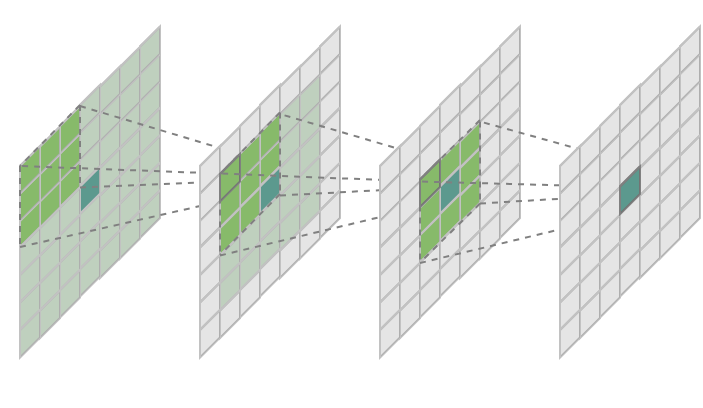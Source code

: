 <mxfile version="24.3.1" type="device">
  <diagram name="Page-1" id="fozd880B7IRvszIvP1ci">
    <mxGraphModel dx="2094" dy="2198" grid="1" gridSize="10" guides="1" tooltips="1" connect="1" arrows="1" fold="1" page="1" pageScale="1" pageWidth="827" pageHeight="1169" math="0" shadow="0">
      <root>
        <mxCell id="0" />
        <mxCell id="1" parent="0" />
        <mxCell id="mPwbwdcTfQN4pYjI0akt-592" value="" style="group" vertex="1" connectable="0" parent="1">
          <mxGeometry x="-750" y="-990" width="80" height="202.75" as="geometry" />
        </mxCell>
        <mxCell id="mPwbwdcTfQN4pYjI0akt-593" value="" style="shape=cube;whiteSpace=wrap;html=1;boundedLbl=1;backgroundOutline=1;darkOpacity=0.05;darkOpacity2=0.1;size=40;direction=east;flipH=1;fillColor=#D5E8D4;strokeColor=#C2C2C2;fillStyle=solid;" vertex="1" parent="mPwbwdcTfQN4pYjI0akt-592">
          <mxGeometry x="70" y="40" width="10" height="23.75" as="geometry" />
        </mxCell>
        <mxCell id="mPwbwdcTfQN4pYjI0akt-594" value="" style="shape=cube;whiteSpace=wrap;html=1;boundedLbl=1;backgroundOutline=1;darkOpacity=0.05;darkOpacity2=0.1;size=40;direction=east;flipH=1;fillColor=#D5E8D4;strokeColor=#C2C2C2;fillStyle=solid;" vertex="1" parent="mPwbwdcTfQN4pYjI0akt-592">
          <mxGeometry x="70" y="27" width="10" height="23.75" as="geometry" />
        </mxCell>
        <mxCell id="mPwbwdcTfQN4pYjI0akt-595" value="" style="shape=cube;whiteSpace=wrap;html=1;boundedLbl=1;backgroundOutline=1;darkOpacity=0.05;darkOpacity2=0.1;size=40;direction=east;flipH=1;fillColor=#D5E8D4;strokeColor=#C2C2C2;fillStyle=solid;" vertex="1" parent="mPwbwdcTfQN4pYjI0akt-592">
          <mxGeometry x="70" y="13.25" width="10" height="23.75" as="geometry" />
        </mxCell>
        <mxCell id="mPwbwdcTfQN4pYjI0akt-596" value="" style="shape=cube;whiteSpace=wrap;html=1;boundedLbl=1;backgroundOutline=1;darkOpacity=0.05;darkOpacity2=0.1;size=40;direction=east;flipH=1;fillColor=#D5E8D4;strokeColor=#C2C2C2;fillStyle=solid;" vertex="1" parent="mPwbwdcTfQN4pYjI0akt-592">
          <mxGeometry x="70" y="54" width="10" height="23.75" as="geometry" />
        </mxCell>
        <mxCell id="mPwbwdcTfQN4pYjI0akt-597" value="" style="shape=cube;whiteSpace=wrap;html=1;boundedLbl=1;backgroundOutline=1;darkOpacity=0.05;darkOpacity2=0.1;size=40;direction=east;flipH=1;fillColor=#D5E8D4;strokeColor=#C2C2C2;fillStyle=solid;" vertex="1" parent="mPwbwdcTfQN4pYjI0akt-592">
          <mxGeometry x="70" y="67.75" width="10" height="23.75" as="geometry" />
        </mxCell>
        <mxCell id="mPwbwdcTfQN4pYjI0akt-598" value="" style="shape=cube;whiteSpace=wrap;html=1;boundedLbl=1;backgroundOutline=1;darkOpacity=0.05;darkOpacity2=0.1;size=40;direction=east;flipH=1;fillColor=#D5E8D4;strokeColor=#C2C2C2;fillStyle=solid;" vertex="1" parent="mPwbwdcTfQN4pYjI0akt-592">
          <mxGeometry x="70" y="81.5" width="10" height="23.75" as="geometry" />
        </mxCell>
        <mxCell id="mPwbwdcTfQN4pYjI0akt-599" value="" style="shape=cube;whiteSpace=wrap;html=1;boundedLbl=1;backgroundOutline=1;darkOpacity=0.05;darkOpacity2=0.1;size=40;direction=east;flipH=1;fillColor=#D5E8D4;strokeColor=#C2C2C2;fillStyle=solid;" vertex="1" parent="mPwbwdcTfQN4pYjI0akt-592">
          <mxGeometry x="70" y="95.25" width="10" height="23.75" as="geometry" />
        </mxCell>
        <mxCell id="mPwbwdcTfQN4pYjI0akt-600" value="" style="shape=cube;whiteSpace=wrap;html=1;boundedLbl=1;backgroundOutline=1;darkOpacity=0.05;darkOpacity2=0.1;size=40;direction=east;flipH=1;fillColor=#D5E8D4;strokeColor=#C2C2C2;fillStyle=solid;" vertex="1" parent="mPwbwdcTfQN4pYjI0akt-592">
          <mxGeometry x="60" y="50.25" width="10" height="23.75" as="geometry" />
        </mxCell>
        <mxCell id="mPwbwdcTfQN4pYjI0akt-601" value="" style="shape=cube;whiteSpace=wrap;html=1;boundedLbl=1;backgroundOutline=1;darkOpacity=0.05;darkOpacity2=0.1;size=40;direction=east;flipH=1;fillColor=#D5E8D4;strokeColor=#C2C2C2;fillStyle=solid;" vertex="1" parent="mPwbwdcTfQN4pYjI0akt-592">
          <mxGeometry x="60" y="37.25" width="10" height="23.75" as="geometry" />
        </mxCell>
        <mxCell id="mPwbwdcTfQN4pYjI0akt-602" value="" style="shape=cube;whiteSpace=wrap;html=1;boundedLbl=1;backgroundOutline=1;darkOpacity=0.05;darkOpacity2=0.1;size=40;direction=east;flipH=1;fillColor=#D5E8D4;strokeColor=#C2C2C2;fillStyle=solid;" vertex="1" parent="mPwbwdcTfQN4pYjI0akt-592">
          <mxGeometry x="60" y="23.5" width="10" height="23.75" as="geometry" />
        </mxCell>
        <mxCell id="mPwbwdcTfQN4pYjI0akt-603" value="" style="shape=cube;whiteSpace=wrap;html=1;boundedLbl=1;backgroundOutline=1;darkOpacity=0.05;darkOpacity2=0.1;size=40;direction=east;flipH=1;fillColor=#D5E8D4;strokeColor=#C2C2C2;fillStyle=solid;" vertex="1" parent="mPwbwdcTfQN4pYjI0akt-592">
          <mxGeometry x="60" y="64.25" width="10" height="23.75" as="geometry" />
        </mxCell>
        <mxCell id="mPwbwdcTfQN4pYjI0akt-604" value="" style="shape=cube;whiteSpace=wrap;html=1;boundedLbl=1;backgroundOutline=1;darkOpacity=0.05;darkOpacity2=0.1;size=40;direction=east;flipH=1;fillColor=#D5E8D4;strokeColor=#C2C2C2;fillStyle=solid;" vertex="1" parent="mPwbwdcTfQN4pYjI0akt-592">
          <mxGeometry x="60" y="78" width="10" height="23.75" as="geometry" />
        </mxCell>
        <mxCell id="mPwbwdcTfQN4pYjI0akt-605" value="" style="shape=cube;whiteSpace=wrap;html=1;boundedLbl=1;backgroundOutline=1;darkOpacity=0.05;darkOpacity2=0.1;size=40;direction=east;flipH=1;fillColor=#D5E8D4;strokeColor=#C2C2C2;fillStyle=solid;" vertex="1" parent="mPwbwdcTfQN4pYjI0akt-592">
          <mxGeometry x="60" y="91.75" width="10" height="23.75" as="geometry" />
        </mxCell>
        <mxCell id="mPwbwdcTfQN4pYjI0akt-606" value="" style="shape=cube;whiteSpace=wrap;html=1;boundedLbl=1;backgroundOutline=1;darkOpacity=0.05;darkOpacity2=0.1;size=40;direction=east;flipH=1;fillColor=#D5E8D4;strokeColor=#C2C2C2;fillStyle=solid;" vertex="1" parent="mPwbwdcTfQN4pYjI0akt-592">
          <mxGeometry x="60" y="105.5" width="10" height="23.75" as="geometry" />
        </mxCell>
        <mxCell id="mPwbwdcTfQN4pYjI0akt-607" value="" style="shape=cube;whiteSpace=wrap;html=1;boundedLbl=1;backgroundOutline=1;darkOpacity=0.05;darkOpacity2=0.1;size=40;direction=east;flipH=1;fillColor=#D5E8D4;strokeColor=#C2C2C2;fillStyle=solid;" vertex="1" parent="mPwbwdcTfQN4pYjI0akt-592">
          <mxGeometry x="50" y="60" width="10" height="23.75" as="geometry" />
        </mxCell>
        <mxCell id="mPwbwdcTfQN4pYjI0akt-608" value="" style="shape=cube;whiteSpace=wrap;html=1;boundedLbl=1;backgroundOutline=1;darkOpacity=0.05;darkOpacity2=0.1;size=40;direction=east;flipH=1;fillColor=#D5E8D4;strokeColor=#C2C2C2;fillStyle=solid;" vertex="1" parent="mPwbwdcTfQN4pYjI0akt-592">
          <mxGeometry x="50" y="47" width="10" height="23.75" as="geometry" />
        </mxCell>
        <mxCell id="mPwbwdcTfQN4pYjI0akt-609" value="" style="shape=cube;whiteSpace=wrap;html=1;boundedLbl=1;backgroundOutline=1;darkOpacity=0.05;darkOpacity2=0.1;size=40;direction=east;flipH=1;fillColor=#D5E8D4;strokeColor=#C2C2C2;fillStyle=solid;" vertex="1" parent="mPwbwdcTfQN4pYjI0akt-592">
          <mxGeometry x="50" y="33.25" width="10" height="23.75" as="geometry" />
        </mxCell>
        <mxCell id="mPwbwdcTfQN4pYjI0akt-610" value="" style="shape=cube;whiteSpace=wrap;html=1;boundedLbl=1;backgroundOutline=1;darkOpacity=0.05;darkOpacity2=0.1;size=40;direction=east;flipH=1;fillColor=#D5E8D4;strokeColor=#C2C2C2;fillStyle=solid;" vertex="1" parent="mPwbwdcTfQN4pYjI0akt-592">
          <mxGeometry x="50" y="74" width="10" height="23.75" as="geometry" />
        </mxCell>
        <mxCell id="mPwbwdcTfQN4pYjI0akt-611" value="" style="shape=cube;whiteSpace=wrap;html=1;boundedLbl=1;backgroundOutline=1;darkOpacity=0.05;darkOpacity2=0.1;size=40;direction=east;flipH=1;fillColor=#D5E8D4;strokeColor=#C2C2C2;fillStyle=solid;" vertex="1" parent="mPwbwdcTfQN4pYjI0akt-592">
          <mxGeometry x="50" y="87.75" width="10" height="23.75" as="geometry" />
        </mxCell>
        <mxCell id="mPwbwdcTfQN4pYjI0akt-612" value="" style="shape=cube;whiteSpace=wrap;html=1;boundedLbl=1;backgroundOutline=1;darkOpacity=0.05;darkOpacity2=0.1;size=40;direction=east;flipH=1;fillColor=#D5E8D4;strokeColor=#C2C2C2;fillStyle=solid;" vertex="1" parent="mPwbwdcTfQN4pYjI0akt-592">
          <mxGeometry x="50" y="101.5" width="10" height="23.75" as="geometry" />
        </mxCell>
        <mxCell id="mPwbwdcTfQN4pYjI0akt-613" value="" style="shape=cube;whiteSpace=wrap;html=1;boundedLbl=1;backgroundOutline=1;darkOpacity=0.05;darkOpacity2=0.1;size=40;direction=east;flipH=1;fillColor=#D5E8D4;strokeColor=#C2C2C2;fillStyle=solid;" vertex="1" parent="mPwbwdcTfQN4pYjI0akt-592">
          <mxGeometry x="50" y="115.25" width="10" height="23.75" as="geometry" />
        </mxCell>
        <mxCell id="mPwbwdcTfQN4pYjI0akt-614" value="" style="shape=cube;whiteSpace=wrap;html=1;boundedLbl=1;backgroundOutline=1;darkOpacity=0.05;darkOpacity2=0.1;size=40;direction=east;flipH=1;fillColor=#D5E8D4;strokeColor=#C2C2C2;fillStyle=solid;" vertex="1" parent="mPwbwdcTfQN4pYjI0akt-592">
          <mxGeometry x="40" y="69.25" width="10" height="23.75" as="geometry" />
        </mxCell>
        <mxCell id="mPwbwdcTfQN4pYjI0akt-615" value="" style="shape=cube;whiteSpace=wrap;html=1;boundedLbl=1;backgroundOutline=1;darkOpacity=0.05;darkOpacity2=0.1;size=40;direction=east;flipH=1;fillColor=#D5E8D4;strokeColor=#C2C2C2;fillStyle=solid;" vertex="1" parent="mPwbwdcTfQN4pYjI0akt-592">
          <mxGeometry x="40" y="56.25" width="10" height="23.75" as="geometry" />
        </mxCell>
        <mxCell id="mPwbwdcTfQN4pYjI0akt-616" value="" style="shape=cube;whiteSpace=wrap;html=1;boundedLbl=1;backgroundOutline=1;darkOpacity=0.05;darkOpacity2=0.1;size=40;direction=east;flipH=1;fillColor=#D5E8D4;strokeColor=#C2C2C2;fillStyle=solid;" vertex="1" parent="mPwbwdcTfQN4pYjI0akt-592">
          <mxGeometry x="40" y="42.5" width="10" height="23.75" as="geometry" />
        </mxCell>
        <mxCell id="mPwbwdcTfQN4pYjI0akt-617" value="" style="shape=cube;whiteSpace=wrap;html=1;boundedLbl=1;backgroundOutline=1;darkOpacity=0.05;darkOpacity2=0.1;size=40;direction=east;flipH=1;fillColor=#67AB9F;strokeColor=#C2C2C2;fillStyle=solid;" vertex="1" parent="mPwbwdcTfQN4pYjI0akt-592">
          <mxGeometry x="40" y="83.25" width="10" height="23.75" as="geometry" />
        </mxCell>
        <mxCell id="mPwbwdcTfQN4pYjI0akt-618" value="" style="shape=cube;whiteSpace=wrap;html=1;boundedLbl=1;backgroundOutline=1;darkOpacity=0.05;darkOpacity2=0.1;size=40;direction=east;flipH=1;fillColor=#D5E8D4;strokeColor=#C2C2C2;fillStyle=solid;" vertex="1" parent="mPwbwdcTfQN4pYjI0akt-592">
          <mxGeometry x="40" y="97" width="10" height="23.75" as="geometry" />
        </mxCell>
        <mxCell id="mPwbwdcTfQN4pYjI0akt-619" value="" style="shape=cube;whiteSpace=wrap;html=1;boundedLbl=1;backgroundOutline=1;darkOpacity=0.05;darkOpacity2=0.1;size=40;direction=east;flipH=1;fillColor=#D5E8D4;strokeColor=#C2C2C2;fillStyle=solid;" vertex="1" parent="mPwbwdcTfQN4pYjI0akt-592">
          <mxGeometry x="40" y="110.75" width="10" height="23.75" as="geometry" />
        </mxCell>
        <mxCell id="mPwbwdcTfQN4pYjI0akt-620" value="" style="shape=cube;whiteSpace=wrap;html=1;boundedLbl=1;backgroundOutline=1;darkOpacity=0.05;darkOpacity2=0.1;size=40;direction=east;flipH=1;fillColor=#D5E8D4;strokeColor=#C2C2C2;fillStyle=solid;" vertex="1" parent="mPwbwdcTfQN4pYjI0akt-592">
          <mxGeometry x="40" y="124.5" width="10" height="23.75" as="geometry" />
        </mxCell>
        <mxCell id="mPwbwdcTfQN4pYjI0akt-621" value="" style="shape=cube;whiteSpace=wrap;html=1;boundedLbl=1;backgroundOutline=1;darkOpacity=0.05;darkOpacity2=0.1;size=40;direction=east;flipH=1;fillColor=#97D077;strokeColor=#C2C2C2;fillStyle=solid;" vertex="1" parent="mPwbwdcTfQN4pYjI0akt-592">
          <mxGeometry x="30" y="79.75" width="10" height="23.75" as="geometry" />
        </mxCell>
        <mxCell id="mPwbwdcTfQN4pYjI0akt-622" value="" style="shape=cube;whiteSpace=wrap;html=1;boundedLbl=1;backgroundOutline=1;darkOpacity=0.05;darkOpacity2=0.1;size=40;direction=east;flipH=1;fillColor=#97D077;strokeColor=#C2C2C2;fillStyle=solid;" vertex="1" parent="mPwbwdcTfQN4pYjI0akt-592">
          <mxGeometry x="30" y="66.75" width="10" height="23.75" as="geometry" />
        </mxCell>
        <mxCell id="mPwbwdcTfQN4pYjI0akt-623" value="" style="shape=cube;whiteSpace=wrap;html=1;boundedLbl=1;backgroundOutline=1;darkOpacity=0.05;darkOpacity2=0.1;size=40;direction=east;flipH=1;fillColor=#97D077;strokeColor=#C2C2C2;fillStyle=solid;" vertex="1" parent="mPwbwdcTfQN4pYjI0akt-592">
          <mxGeometry x="30" y="53" width="10" height="23.75" as="geometry" />
        </mxCell>
        <mxCell id="mPwbwdcTfQN4pYjI0akt-624" value="" style="shape=cube;whiteSpace=wrap;html=1;boundedLbl=1;backgroundOutline=1;darkOpacity=0.05;darkOpacity2=0.1;size=40;direction=east;flipH=1;fillColor=#D5E8D4;strokeColor=#C2C2C2;fillStyle=solid;" vertex="1" parent="mPwbwdcTfQN4pYjI0akt-592">
          <mxGeometry x="30" y="93.75" width="10" height="23.75" as="geometry" />
        </mxCell>
        <mxCell id="mPwbwdcTfQN4pYjI0akt-625" value="" style="shape=cube;whiteSpace=wrap;html=1;boundedLbl=1;backgroundOutline=1;darkOpacity=0.05;darkOpacity2=0.1;size=40;direction=east;flipH=1;fillColor=#D5E8D4;strokeColor=#C2C2C2;fillStyle=solid;" vertex="1" parent="mPwbwdcTfQN4pYjI0akt-592">
          <mxGeometry x="30" y="107.5" width="10" height="23.75" as="geometry" />
        </mxCell>
        <mxCell id="mPwbwdcTfQN4pYjI0akt-626" value="" style="shape=cube;whiteSpace=wrap;html=1;boundedLbl=1;backgroundOutline=1;darkOpacity=0.05;darkOpacity2=0.1;size=40;direction=east;flipH=1;fillColor=#D5E8D4;strokeColor=#C2C2C2;fillStyle=solid;" vertex="1" parent="mPwbwdcTfQN4pYjI0akt-592">
          <mxGeometry x="30" y="121.25" width="10" height="23.75" as="geometry" />
        </mxCell>
        <mxCell id="mPwbwdcTfQN4pYjI0akt-627" value="" style="shape=cube;whiteSpace=wrap;html=1;boundedLbl=1;backgroundOutline=1;darkOpacity=0.05;darkOpacity2=0.1;size=40;direction=east;flipH=1;fillColor=#D5E8D4;strokeColor=#C2C2C2;fillStyle=solid;" vertex="1" parent="mPwbwdcTfQN4pYjI0akt-592">
          <mxGeometry x="30" y="135" width="10" height="23.75" as="geometry" />
        </mxCell>
        <mxCell id="mPwbwdcTfQN4pYjI0akt-628" value="" style="shape=cube;whiteSpace=wrap;html=1;boundedLbl=1;backgroundOutline=1;darkOpacity=0.05;darkOpacity2=0.1;size=40;direction=east;flipH=1;fillColor=#97D077;strokeColor=#C2C2C2;fillStyle=solid;" vertex="1" parent="mPwbwdcTfQN4pYjI0akt-592">
          <mxGeometry x="20" y="90" width="10" height="23.75" as="geometry" />
        </mxCell>
        <mxCell id="mPwbwdcTfQN4pYjI0akt-629" value="" style="shape=cube;whiteSpace=wrap;html=1;boundedLbl=1;backgroundOutline=1;darkOpacity=0.05;darkOpacity2=0.1;size=40;direction=east;flipH=1;fillColor=#97D077;strokeColor=#C2C2C2;fillStyle=solid;" vertex="1" parent="mPwbwdcTfQN4pYjI0akt-592">
          <mxGeometry x="20" y="77" width="10" height="23.75" as="geometry" />
        </mxCell>
        <mxCell id="mPwbwdcTfQN4pYjI0akt-630" value="" style="shape=cube;whiteSpace=wrap;html=1;boundedLbl=1;backgroundOutline=1;darkOpacity=0.05;darkOpacity2=0.1;size=40;direction=east;flipH=1;fillColor=#97D077;strokeColor=#C2C2C2;fillStyle=solid;" vertex="1" parent="mPwbwdcTfQN4pYjI0akt-592">
          <mxGeometry x="20" y="63.25" width="10" height="23.75" as="geometry" />
        </mxCell>
        <mxCell id="mPwbwdcTfQN4pYjI0akt-631" value="" style="shape=cube;whiteSpace=wrap;html=1;boundedLbl=1;backgroundOutline=1;darkOpacity=0.05;darkOpacity2=0.1;size=40;direction=east;flipH=1;fillColor=#D5E8D4;strokeColor=#C2C2C2;fillStyle=solid;" vertex="1" parent="mPwbwdcTfQN4pYjI0akt-592">
          <mxGeometry x="20" y="104" width="10" height="23.75" as="geometry" />
        </mxCell>
        <mxCell id="mPwbwdcTfQN4pYjI0akt-632" value="" style="shape=cube;whiteSpace=wrap;html=1;boundedLbl=1;backgroundOutline=1;darkOpacity=0.05;darkOpacity2=0.1;size=40;direction=east;flipH=1;fillColor=#D5E8D4;strokeColor=#C2C2C2;fillStyle=solid;" vertex="1" parent="mPwbwdcTfQN4pYjI0akt-592">
          <mxGeometry x="20" y="117.75" width="10" height="23.75" as="geometry" />
        </mxCell>
        <mxCell id="mPwbwdcTfQN4pYjI0akt-633" value="" style="shape=cube;whiteSpace=wrap;html=1;boundedLbl=1;backgroundOutline=1;darkOpacity=0.05;darkOpacity2=0.1;size=40;direction=east;flipH=1;fillColor=#D5E8D4;strokeColor=#C2C2C2;fillStyle=solid;" vertex="1" parent="mPwbwdcTfQN4pYjI0akt-592">
          <mxGeometry x="20" y="131.5" width="10" height="23.75" as="geometry" />
        </mxCell>
        <mxCell id="mPwbwdcTfQN4pYjI0akt-634" value="" style="shape=cube;whiteSpace=wrap;html=1;boundedLbl=1;backgroundOutline=1;darkOpacity=0.05;darkOpacity2=0.1;size=40;direction=east;flipH=1;fillColor=#D5E8D4;strokeColor=#C2C2C2;fillStyle=solid;" vertex="1" parent="mPwbwdcTfQN4pYjI0akt-592">
          <mxGeometry x="20" y="145.25" width="10" height="23.75" as="geometry" />
        </mxCell>
        <mxCell id="mPwbwdcTfQN4pYjI0akt-635" value="" style="shape=cube;whiteSpace=wrap;html=1;boundedLbl=1;backgroundOutline=1;darkOpacity=0.05;darkOpacity2=0.1;size=40;direction=east;flipH=1;fillColor=#97D077;strokeColor=#C2C2C2;fillStyle=solid;" vertex="1" parent="mPwbwdcTfQN4pYjI0akt-592">
          <mxGeometry x="10" y="99.75" width="10" height="23.75" as="geometry" />
        </mxCell>
        <mxCell id="mPwbwdcTfQN4pYjI0akt-636" value="" style="shape=cube;whiteSpace=wrap;html=1;boundedLbl=1;backgroundOutline=1;darkOpacity=0.05;darkOpacity2=0.1;size=40;direction=east;flipH=1;fillColor=#97D077;strokeColor=#C2C2C2;fillStyle=solid;" vertex="1" parent="mPwbwdcTfQN4pYjI0akt-592">
          <mxGeometry x="10" y="86.75" width="10" height="23.75" as="geometry" />
        </mxCell>
        <mxCell id="mPwbwdcTfQN4pYjI0akt-637" value="" style="shape=cube;whiteSpace=wrap;html=1;boundedLbl=1;backgroundOutline=1;darkOpacity=0.05;darkOpacity2=0.1;size=40;direction=east;flipH=1;fillColor=#97D077;strokeColor=#C2C2C2;fillStyle=solid;" vertex="1" parent="mPwbwdcTfQN4pYjI0akt-592">
          <mxGeometry x="10" y="73" width="10" height="23.75" as="geometry" />
        </mxCell>
        <mxCell id="mPwbwdcTfQN4pYjI0akt-638" value="" style="shape=cube;whiteSpace=wrap;html=1;boundedLbl=1;backgroundOutline=1;darkOpacity=0.05;darkOpacity2=0.1;size=40;direction=east;flipH=1;fillColor=#D5E8D4;strokeColor=#C2C2C2;fillStyle=solid;" vertex="1" parent="mPwbwdcTfQN4pYjI0akt-592">
          <mxGeometry x="10" y="113.75" width="10" height="23.75" as="geometry" />
        </mxCell>
        <mxCell id="mPwbwdcTfQN4pYjI0akt-639" value="" style="shape=cube;whiteSpace=wrap;html=1;boundedLbl=1;backgroundOutline=1;darkOpacity=0.05;darkOpacity2=0.1;size=40;direction=east;flipH=1;fillColor=#D5E8D4;strokeColor=#C2C2C2;fillStyle=solid;" vertex="1" parent="mPwbwdcTfQN4pYjI0akt-592">
          <mxGeometry x="10" y="127.5" width="10" height="23.75" as="geometry" />
        </mxCell>
        <mxCell id="mPwbwdcTfQN4pYjI0akt-640" value="" style="shape=cube;whiteSpace=wrap;html=1;boundedLbl=1;backgroundOutline=1;darkOpacity=0.05;darkOpacity2=0.1;size=40;direction=east;flipH=1;fillColor=#D5E8D4;strokeColor=#C2C2C2;fillStyle=solid;" vertex="1" parent="mPwbwdcTfQN4pYjI0akt-592">
          <mxGeometry x="10" y="141.25" width="10" height="23.75" as="geometry" />
        </mxCell>
        <mxCell id="mPwbwdcTfQN4pYjI0akt-641" value="" style="shape=cube;whiteSpace=wrap;html=1;boundedLbl=1;backgroundOutline=1;darkOpacity=0.05;darkOpacity2=0.1;size=40;direction=east;flipH=1;fillColor=#D5E8D4;strokeColor=#C2C2C2;fillStyle=solid;" vertex="1" parent="mPwbwdcTfQN4pYjI0akt-592">
          <mxGeometry x="10" y="155" width="10" height="23.75" as="geometry" />
        </mxCell>
        <mxCell id="mPwbwdcTfQN4pYjI0akt-642" value="" style="endArrow=none;html=1;rounded=0;exitX=0;exitY=0;exitDx=10;exitDy=10;exitPerimeter=0;entryX=0;entryY=0;entryDx=10;entryDy=10;entryPerimeter=0;strokeColor=#808080;dashed=1;" edge="1" parent="mPwbwdcTfQN4pYjI0akt-592" source="mPwbwdcTfQN4pYjI0akt-616" target="mPwbwdcTfQN4pYjI0akt-637">
          <mxGeometry width="50" height="50" relative="1" as="geometry">
            <mxPoint x="50" y="63" as="sourcePoint" />
            <mxPoint x="130" y="87" as="targetPoint" />
          </mxGeometry>
        </mxCell>
        <mxCell id="mPwbwdcTfQN4pYjI0akt-643" value="" style="endArrow=none;html=1;rounded=0;exitX=0;exitY=0;exitDx=10;exitDy=10;exitPerimeter=0;entryX=0;entryY=0;entryDx=0;entryDy=0;entryPerimeter=0;strokeColor=#808080;dashed=1;" edge="1" parent="mPwbwdcTfQN4pYjI0akt-592" source="mPwbwdcTfQN4pYjI0akt-616" target="mPwbwdcTfQN4pYjI0akt-624">
          <mxGeometry width="50" height="50" relative="1" as="geometry">
            <mxPoint x="60" y="73" as="sourcePoint" />
            <mxPoint x="140" y="97" as="targetPoint" />
          </mxGeometry>
        </mxCell>
        <mxCell id="mPwbwdcTfQN4pYjI0akt-644" value="" style="endArrow=none;html=1;rounded=0;exitX=0;exitY=0;exitDx=10;exitDy=10;exitPerimeter=0;entryX=0;entryY=0;entryDx=10;entryDy=10;entryPerimeter=0;strokeColor=#808080;dashed=1;" edge="1" parent="mPwbwdcTfQN4pYjI0akt-592" source="mPwbwdcTfQN4pYjI0akt-637" target="mPwbwdcTfQN4pYjI0akt-638">
          <mxGeometry width="50" height="50" relative="1" as="geometry">
            <mxPoint x="70" y="83" as="sourcePoint" />
            <mxPoint x="150" y="107" as="targetPoint" />
          </mxGeometry>
        </mxCell>
        <mxCell id="mPwbwdcTfQN4pYjI0akt-645" value="" style="endArrow=none;html=1;rounded=0;exitX=0;exitY=0;exitDx=0;exitDy=0;exitPerimeter=0;entryX=0;entryY=0;entryDx=0;entryDy=13.75;entryPerimeter=0;strokeColor=#808080;dashed=1;" edge="1" parent="1" source="mPwbwdcTfQN4pYjI0akt-623" target="mPwbwdcTfQN4pYjI0akt-686">
          <mxGeometry width="50" height="50" relative="1" as="geometry">
            <mxPoint x="-720" y="-910" as="sourcePoint" />
            <mxPoint x="-670" y="-960" as="targetPoint" />
          </mxGeometry>
        </mxCell>
        <mxCell id="mPwbwdcTfQN4pYjI0akt-646" value="" style="endArrow=none;html=1;rounded=0;entryX=0;entryY=0;entryDx=10;entryDy=10;entryPerimeter=0;exitX=0;exitY=0;exitDx=0;exitDy=13.75;exitPerimeter=0;strokeColor=#808080;dashed=1;" edge="1" parent="1" source="mPwbwdcTfQN4pYjI0akt-693" target="mPwbwdcTfQN4pYjI0akt-637">
          <mxGeometry width="50" height="50" relative="1" as="geometry">
            <mxPoint x="-720" y="-910" as="sourcePoint" />
            <mxPoint x="-670" y="-960" as="targetPoint" />
          </mxGeometry>
        </mxCell>
        <mxCell id="mPwbwdcTfQN4pYjI0akt-647" value="" style="endArrow=none;html=1;rounded=0;entryX=1;entryY=1;entryDx=0;entryDy=0;entryPerimeter=0;exitX=0;exitY=0;exitDx=0;exitDy=0;exitPerimeter=0;strokeColor=#808080;dashed=1;" edge="1" parent="1" source="mPwbwdcTfQN4pYjI0akt-624" target="mPwbwdcTfQN4pYjI0akt-679">
          <mxGeometry width="50" height="50" relative="1" as="geometry">
            <mxPoint x="-720" y="-880" as="sourcePoint" />
            <mxPoint x="-670" y="-930" as="targetPoint" />
          </mxGeometry>
        </mxCell>
        <mxCell id="mPwbwdcTfQN4pYjI0akt-648" value="" style="endArrow=none;html=1;rounded=0;entryX=1;entryY=1;entryDx=0;entryDy=0;entryPerimeter=0;exitX=1;exitY=1;exitDx=0;exitDy=0;exitPerimeter=0;strokeColor=#808080;dashed=1;" edge="1" parent="1" source="mPwbwdcTfQN4pYjI0akt-635" target="mPwbwdcTfQN4pYjI0akt-698">
          <mxGeometry width="50" height="50" relative="1" as="geometry">
            <mxPoint x="-720" y="-880" as="sourcePoint" />
            <mxPoint x="-670" y="-930" as="targetPoint" />
          </mxGeometry>
        </mxCell>
        <mxCell id="mPwbwdcTfQN4pYjI0akt-649" value="" style="group" vertex="1" connectable="0" parent="1">
          <mxGeometry x="-660" y="-990" width="80" height="202.75" as="geometry" />
        </mxCell>
        <mxCell id="mPwbwdcTfQN4pYjI0akt-650" value="" style="shape=cube;whiteSpace=wrap;html=1;boundedLbl=1;backgroundOutline=1;darkOpacity=0.05;darkOpacity2=0.1;size=40;direction=east;flipH=1;fillColor=#FFFFFF;strokeColor=#C2C2C2;fillStyle=solid;" vertex="1" parent="mPwbwdcTfQN4pYjI0akt-649">
          <mxGeometry x="70" y="40" width="10" height="23.75" as="geometry" />
        </mxCell>
        <mxCell id="mPwbwdcTfQN4pYjI0akt-651" value="" style="shape=cube;whiteSpace=wrap;html=1;boundedLbl=1;backgroundOutline=1;darkOpacity=0.05;darkOpacity2=0.1;size=40;direction=east;flipH=1;fillColor=#FFFFFF;strokeColor=#C2C2C2;fillStyle=solid;" vertex="1" parent="mPwbwdcTfQN4pYjI0akt-649">
          <mxGeometry x="70" y="27" width="10" height="23.75" as="geometry" />
        </mxCell>
        <mxCell id="mPwbwdcTfQN4pYjI0akt-652" value="" style="shape=cube;whiteSpace=wrap;html=1;boundedLbl=1;backgroundOutline=1;darkOpacity=0.05;darkOpacity2=0.1;size=40;direction=east;flipH=1;fillColor=#FFFFFF;strokeColor=#C2C2C2;fillStyle=solid;" vertex="1" parent="mPwbwdcTfQN4pYjI0akt-649">
          <mxGeometry x="70" y="13.25" width="10" height="23.75" as="geometry" />
        </mxCell>
        <mxCell id="mPwbwdcTfQN4pYjI0akt-653" value="" style="shape=cube;whiteSpace=wrap;html=1;boundedLbl=1;backgroundOutline=1;darkOpacity=0.05;darkOpacity2=0.1;size=40;direction=east;flipH=1;fillColor=#FFFFFF;strokeColor=#C2C2C2;fillStyle=solid;" vertex="1" parent="mPwbwdcTfQN4pYjI0akt-649">
          <mxGeometry x="70" y="54" width="10" height="23.75" as="geometry" />
        </mxCell>
        <mxCell id="mPwbwdcTfQN4pYjI0akt-654" value="" style="shape=cube;whiteSpace=wrap;html=1;boundedLbl=1;backgroundOutline=1;darkOpacity=0.05;darkOpacity2=0.1;size=40;direction=east;flipH=1;fillColor=#FFFFFF;strokeColor=#C2C2C2;fillStyle=solid;" vertex="1" parent="mPwbwdcTfQN4pYjI0akt-649">
          <mxGeometry x="70" y="67.75" width="10" height="23.75" as="geometry" />
        </mxCell>
        <mxCell id="mPwbwdcTfQN4pYjI0akt-655" value="" style="shape=cube;whiteSpace=wrap;html=1;boundedLbl=1;backgroundOutline=1;darkOpacity=0.05;darkOpacity2=0.1;size=40;direction=east;flipH=1;fillColor=#FFFFFF;strokeColor=#C2C2C2;fillStyle=solid;" vertex="1" parent="mPwbwdcTfQN4pYjI0akt-649">
          <mxGeometry x="70" y="81.5" width="10" height="23.75" as="geometry" />
        </mxCell>
        <mxCell id="mPwbwdcTfQN4pYjI0akt-656" value="" style="shape=cube;whiteSpace=wrap;html=1;boundedLbl=1;backgroundOutline=1;darkOpacity=0.05;darkOpacity2=0.1;size=40;direction=east;flipH=1;fillColor=#FFFFFF;strokeColor=#C2C2C2;fillStyle=solid;" vertex="1" parent="mPwbwdcTfQN4pYjI0akt-649">
          <mxGeometry x="70" y="95.25" width="10" height="23.75" as="geometry" />
        </mxCell>
        <mxCell id="mPwbwdcTfQN4pYjI0akt-657" value="" style="shape=cube;whiteSpace=wrap;html=1;boundedLbl=1;backgroundOutline=1;darkOpacity=0.05;darkOpacity2=0.1;size=40;direction=east;flipH=1;fillColor=#D5E8D4;strokeColor=#C2C2C2;fillStyle=solid;" vertex="1" parent="mPwbwdcTfQN4pYjI0akt-649">
          <mxGeometry x="60" y="50.25" width="10" height="23.75" as="geometry" />
        </mxCell>
        <mxCell id="mPwbwdcTfQN4pYjI0akt-658" value="" style="shape=cube;whiteSpace=wrap;html=1;boundedLbl=1;backgroundOutline=1;darkOpacity=0.05;darkOpacity2=0.1;size=40;direction=east;flipH=1;fillColor=#D5E8D4;strokeColor=#C2C2C2;fillStyle=solid;" vertex="1" parent="mPwbwdcTfQN4pYjI0akt-649">
          <mxGeometry x="60" y="37.25" width="10" height="23.75" as="geometry" />
        </mxCell>
        <mxCell id="mPwbwdcTfQN4pYjI0akt-659" value="" style="shape=cube;whiteSpace=wrap;html=1;boundedLbl=1;backgroundOutline=1;darkOpacity=0.05;darkOpacity2=0.1;size=40;direction=east;flipH=1;fillColor=#FFFFFF;strokeColor=#C2C2C2;fillStyle=solid;" vertex="1" parent="mPwbwdcTfQN4pYjI0akt-649">
          <mxGeometry x="60" y="23.5" width="10" height="23.75" as="geometry" />
        </mxCell>
        <mxCell id="mPwbwdcTfQN4pYjI0akt-660" value="" style="shape=cube;whiteSpace=wrap;html=1;boundedLbl=1;backgroundOutline=1;darkOpacity=0.05;darkOpacity2=0.1;size=40;direction=east;flipH=1;fillColor=#D5E8D4;strokeColor=#C2C2C2;fillStyle=solid;" vertex="1" parent="mPwbwdcTfQN4pYjI0akt-649">
          <mxGeometry x="60" y="64.25" width="10" height="23.75" as="geometry" />
        </mxCell>
        <mxCell id="mPwbwdcTfQN4pYjI0akt-661" value="" style="shape=cube;whiteSpace=wrap;html=1;boundedLbl=1;backgroundOutline=1;darkOpacity=0.05;darkOpacity2=0.1;size=40;direction=east;flipH=1;fillColor=#D5E8D4;strokeColor=#C2C2C2;fillStyle=solid;" vertex="1" parent="mPwbwdcTfQN4pYjI0akt-649">
          <mxGeometry x="60" y="78" width="10" height="23.75" as="geometry" />
        </mxCell>
        <mxCell id="mPwbwdcTfQN4pYjI0akt-662" value="" style="shape=cube;whiteSpace=wrap;html=1;boundedLbl=1;backgroundOutline=1;darkOpacity=0.05;darkOpacity2=0.1;size=40;direction=east;flipH=1;fillColor=#D5E8D4;strokeColor=#C2C2C2;fillStyle=solid;" vertex="1" parent="mPwbwdcTfQN4pYjI0akt-649">
          <mxGeometry x="60" y="91.75" width="10" height="23.75" as="geometry" />
        </mxCell>
        <mxCell id="mPwbwdcTfQN4pYjI0akt-663" value="" style="shape=cube;whiteSpace=wrap;html=1;boundedLbl=1;backgroundOutline=1;darkOpacity=0.05;darkOpacity2=0.1;size=40;direction=east;flipH=1;fillColor=#FFFFFF;strokeColor=#C2C2C2;fillStyle=solid;" vertex="1" parent="mPwbwdcTfQN4pYjI0akt-649">
          <mxGeometry x="60" y="105.5" width="10" height="23.75" as="geometry" />
        </mxCell>
        <mxCell id="mPwbwdcTfQN4pYjI0akt-664" value="" style="shape=cube;whiteSpace=wrap;html=1;boundedLbl=1;backgroundOutline=1;darkOpacity=0.05;darkOpacity2=0.1;size=40;direction=east;flipH=1;fillColor=#D5E8D4;strokeColor=#C2C2C2;fillStyle=solid;" vertex="1" parent="mPwbwdcTfQN4pYjI0akt-649">
          <mxGeometry x="50" y="60" width="10" height="23.75" as="geometry" />
        </mxCell>
        <mxCell id="mPwbwdcTfQN4pYjI0akt-665" value="" style="shape=cube;whiteSpace=wrap;html=1;boundedLbl=1;backgroundOutline=1;darkOpacity=0.05;darkOpacity2=0.1;size=40;direction=east;flipH=1;fillColor=#D5E8D4;strokeColor=#C2C2C2;fillStyle=solid;" vertex="1" parent="mPwbwdcTfQN4pYjI0akt-649">
          <mxGeometry x="50" y="47" width="10" height="23.75" as="geometry" />
        </mxCell>
        <mxCell id="mPwbwdcTfQN4pYjI0akt-666" value="" style="shape=cube;whiteSpace=wrap;html=1;boundedLbl=1;backgroundOutline=1;darkOpacity=0.05;darkOpacity2=0.1;size=40;direction=east;flipH=1;fillColor=#FFFFFF;strokeColor=#C2C2C2;fillStyle=solid;" vertex="1" parent="mPwbwdcTfQN4pYjI0akt-649">
          <mxGeometry x="50" y="33.25" width="10" height="23.75" as="geometry" />
        </mxCell>
        <mxCell id="mPwbwdcTfQN4pYjI0akt-667" value="" style="shape=cube;whiteSpace=wrap;html=1;boundedLbl=1;backgroundOutline=1;darkOpacity=0.05;darkOpacity2=0.1;size=40;direction=east;flipH=1;fillColor=#D5E8D4;strokeColor=#C2C2C2;fillStyle=solid;" vertex="1" parent="mPwbwdcTfQN4pYjI0akt-649">
          <mxGeometry x="50" y="74" width="10" height="23.75" as="geometry" />
        </mxCell>
        <mxCell id="mPwbwdcTfQN4pYjI0akt-668" value="" style="shape=cube;whiteSpace=wrap;html=1;boundedLbl=1;backgroundOutline=1;darkOpacity=0.05;darkOpacity2=0.1;size=40;direction=east;flipH=1;fillColor=#D5E8D4;strokeColor=#C2C2C2;fillStyle=solid;" vertex="1" parent="mPwbwdcTfQN4pYjI0akt-649">
          <mxGeometry x="50" y="87.75" width="10" height="23.75" as="geometry" />
        </mxCell>
        <mxCell id="mPwbwdcTfQN4pYjI0akt-669" value="" style="shape=cube;whiteSpace=wrap;html=1;boundedLbl=1;backgroundOutline=1;darkOpacity=0.05;darkOpacity2=0.1;size=40;direction=east;flipH=1;fillColor=#D5E8D4;strokeColor=#C2C2C2;fillStyle=solid;" vertex="1" parent="mPwbwdcTfQN4pYjI0akt-649">
          <mxGeometry x="50" y="101.5" width="10" height="23.75" as="geometry" />
        </mxCell>
        <mxCell id="mPwbwdcTfQN4pYjI0akt-670" value="" style="shape=cube;whiteSpace=wrap;html=1;boundedLbl=1;backgroundOutline=1;darkOpacity=0.05;darkOpacity2=0.1;size=40;direction=east;flipH=1;fillColor=#FFFFFF;strokeColor=#C2C2C2;fillStyle=solid;" vertex="1" parent="mPwbwdcTfQN4pYjI0akt-649">
          <mxGeometry x="50" y="115.25" width="10" height="23.75" as="geometry" />
        </mxCell>
        <mxCell id="mPwbwdcTfQN4pYjI0akt-671" value="" style="shape=cube;whiteSpace=wrap;html=1;boundedLbl=1;backgroundOutline=1;darkOpacity=0.05;darkOpacity2=0.1;size=40;direction=east;flipH=1;fillColor=#97D077;strokeColor=#C2C2C2;fillStyle=solid;" vertex="1" parent="mPwbwdcTfQN4pYjI0akt-649">
          <mxGeometry x="40" y="69.25" width="10" height="23.75" as="geometry" />
        </mxCell>
        <mxCell id="mPwbwdcTfQN4pYjI0akt-672" value="" style="shape=cube;whiteSpace=wrap;html=1;boundedLbl=1;backgroundOutline=1;darkOpacity=0.05;darkOpacity2=0.1;size=40;direction=east;flipH=1;fillColor=#97D077;strokeColor=#C2C2C2;fillStyle=solid;" vertex="1" parent="mPwbwdcTfQN4pYjI0akt-649">
          <mxGeometry x="40" y="56.25" width="10" height="23.75" as="geometry" />
        </mxCell>
        <mxCell id="mPwbwdcTfQN4pYjI0akt-673" value="" style="shape=cube;whiteSpace=wrap;html=1;boundedLbl=1;backgroundOutline=1;darkOpacity=0.05;darkOpacity2=0.1;size=40;direction=east;flipH=1;fillColor=#FFFFFF;strokeColor=#C2C2C2;fillStyle=solid;" vertex="1" parent="mPwbwdcTfQN4pYjI0akt-649">
          <mxGeometry x="40" y="42.5" width="10" height="23.75" as="geometry" />
        </mxCell>
        <mxCell id="mPwbwdcTfQN4pYjI0akt-674" value="" style="shape=cube;whiteSpace=wrap;html=1;boundedLbl=1;backgroundOutline=1;darkOpacity=0.05;darkOpacity2=0.1;size=40;direction=east;flipH=1;fillColor=#67AB9F;strokeColor=#C2C2C2;fillStyle=solid;" vertex="1" parent="mPwbwdcTfQN4pYjI0akt-649">
          <mxGeometry x="40" y="83.25" width="10" height="23.75" as="geometry" />
        </mxCell>
        <mxCell id="mPwbwdcTfQN4pYjI0akt-675" value="" style="shape=cube;whiteSpace=wrap;html=1;boundedLbl=1;backgroundOutline=1;darkOpacity=0.05;darkOpacity2=0.1;size=40;direction=east;flipH=1;fillColor=#D5E8D4;strokeColor=#C2C2C2;fillStyle=solid;" vertex="1" parent="mPwbwdcTfQN4pYjI0akt-649">
          <mxGeometry x="40" y="97" width="10" height="23.75" as="geometry" />
        </mxCell>
        <mxCell id="mPwbwdcTfQN4pYjI0akt-676" value="" style="shape=cube;whiteSpace=wrap;html=1;boundedLbl=1;backgroundOutline=1;darkOpacity=0.05;darkOpacity2=0.1;size=40;direction=east;flipH=1;fillColor=#D5E8D4;strokeColor=#C2C2C2;fillStyle=solid;" vertex="1" parent="mPwbwdcTfQN4pYjI0akt-649">
          <mxGeometry x="40" y="110.75" width="10" height="23.75" as="geometry" />
        </mxCell>
        <mxCell id="mPwbwdcTfQN4pYjI0akt-677" value="" style="shape=cube;whiteSpace=wrap;html=1;boundedLbl=1;backgroundOutline=1;darkOpacity=0.05;darkOpacity2=0.1;size=40;direction=east;flipH=1;fillColor=#FFFFFF;strokeColor=#C2C2C2;fillStyle=solid;" vertex="1" parent="mPwbwdcTfQN4pYjI0akt-649">
          <mxGeometry x="40" y="124.5" width="10" height="23.75" as="geometry" />
        </mxCell>
        <mxCell id="mPwbwdcTfQN4pYjI0akt-678" value="" style="shape=cube;whiteSpace=wrap;html=1;boundedLbl=1;backgroundOutline=1;darkOpacity=0.05;darkOpacity2=0.1;size=40;direction=east;flipH=1;fillColor=#97D077;strokeColor=#C2C2C2;fillStyle=solid;" vertex="1" parent="mPwbwdcTfQN4pYjI0akt-649">
          <mxGeometry x="30" y="79.75" width="10" height="23.75" as="geometry" />
        </mxCell>
        <mxCell id="mPwbwdcTfQN4pYjI0akt-679" value="" style="shape=cube;whiteSpace=wrap;html=1;boundedLbl=1;backgroundOutline=1;darkOpacity=0.05;darkOpacity2=0.1;size=40;direction=east;flipH=1;fillColor=#97D077;strokeColor=#C2C2C2;fillStyle=solid;" vertex="1" parent="mPwbwdcTfQN4pYjI0akt-649">
          <mxGeometry x="30" y="66.75" width="10" height="23.75" as="geometry" />
        </mxCell>
        <mxCell id="mPwbwdcTfQN4pYjI0akt-680" value="" style="shape=cube;whiteSpace=wrap;html=1;boundedLbl=1;backgroundOutline=1;darkOpacity=0.05;darkOpacity2=0.1;size=40;direction=east;flipH=1;fillColor=#FFFFFF;strokeColor=#C2C2C2;fillStyle=solid;" vertex="1" parent="mPwbwdcTfQN4pYjI0akt-649">
          <mxGeometry x="30" y="53" width="10" height="23.75" as="geometry" />
        </mxCell>
        <mxCell id="mPwbwdcTfQN4pYjI0akt-681" value="" style="shape=cube;whiteSpace=wrap;html=1;boundedLbl=1;backgroundOutline=1;darkOpacity=0.05;darkOpacity2=0.1;size=40;direction=east;flipH=1;fillColor=#97D077;strokeColor=#C2C2C2;fillStyle=solid;" vertex="1" parent="mPwbwdcTfQN4pYjI0akt-649">
          <mxGeometry x="30" y="93.75" width="10" height="23.75" as="geometry" />
        </mxCell>
        <mxCell id="mPwbwdcTfQN4pYjI0akt-682" value="" style="shape=cube;whiteSpace=wrap;html=1;boundedLbl=1;backgroundOutline=1;darkOpacity=0.05;darkOpacity2=0.1;size=40;direction=east;flipH=1;fillColor=#D5E8D4;strokeColor=#C2C2C2;fillStyle=solid;" vertex="1" parent="mPwbwdcTfQN4pYjI0akt-649">
          <mxGeometry x="30" y="107.5" width="10" height="23.75" as="geometry" />
        </mxCell>
        <mxCell id="mPwbwdcTfQN4pYjI0akt-683" value="" style="shape=cube;whiteSpace=wrap;html=1;boundedLbl=1;backgroundOutline=1;darkOpacity=0.05;darkOpacity2=0.1;size=40;direction=east;flipH=1;fillColor=#D5E8D4;strokeColor=#C2C2C2;fillStyle=solid;" vertex="1" parent="mPwbwdcTfQN4pYjI0akt-649">
          <mxGeometry x="30" y="121.25" width="10" height="23.75" as="geometry" />
        </mxCell>
        <mxCell id="mPwbwdcTfQN4pYjI0akt-684" value="" style="shape=cube;whiteSpace=wrap;html=1;boundedLbl=1;backgroundOutline=1;darkOpacity=0.05;darkOpacity2=0.1;size=40;direction=east;flipH=1;fillColor=#FFFFFF;strokeColor=#C2C2C2;fillStyle=solid;" vertex="1" parent="mPwbwdcTfQN4pYjI0akt-649">
          <mxGeometry x="30" y="135" width="10" height="23.75" as="geometry" />
        </mxCell>
        <mxCell id="mPwbwdcTfQN4pYjI0akt-685" value="" style="shape=cube;whiteSpace=wrap;html=1;boundedLbl=1;backgroundOutline=1;darkOpacity=0.05;darkOpacity2=0.1;size=40;direction=east;flipH=1;fillColor=#97D077;strokeColor=#C2C2C2;fillStyle=solid;" vertex="1" parent="mPwbwdcTfQN4pYjI0akt-649">
          <mxGeometry x="20" y="90" width="10" height="23.75" as="geometry" />
        </mxCell>
        <mxCell id="mPwbwdcTfQN4pYjI0akt-686" value="" style="shape=cube;whiteSpace=wrap;html=1;boundedLbl=1;backgroundOutline=1;darkOpacity=0.05;darkOpacity2=0.1;size=40;direction=east;flipH=1;fillColor=#FFFFFF;strokeColor=#C2C2C2;fillStyle=solid;" vertex="1" parent="mPwbwdcTfQN4pYjI0akt-649">
          <mxGeometry x="20" y="63.25" width="10" height="23.75" as="geometry" />
        </mxCell>
        <mxCell id="mPwbwdcTfQN4pYjI0akt-687" value="" style="shape=cube;whiteSpace=wrap;html=1;boundedLbl=1;backgroundOutline=1;darkOpacity=0.05;darkOpacity2=0.1;size=40;direction=east;flipH=1;fillColor=#97D077;strokeColor=#C2C2C2;fillStyle=solid;" vertex="1" parent="mPwbwdcTfQN4pYjI0akt-649">
          <mxGeometry x="20" y="104" width="10" height="23.75" as="geometry" />
        </mxCell>
        <mxCell id="mPwbwdcTfQN4pYjI0akt-688" value="" style="shape=cube;whiteSpace=wrap;html=1;boundedLbl=1;backgroundOutline=1;darkOpacity=0.05;darkOpacity2=0.1;size=40;direction=east;flipH=1;fillColor=#D5E8D4;strokeColor=#C2C2C2;fillStyle=solid;" vertex="1" parent="mPwbwdcTfQN4pYjI0akt-649">
          <mxGeometry x="20" y="117.75" width="10" height="23.75" as="geometry" />
        </mxCell>
        <mxCell id="mPwbwdcTfQN4pYjI0akt-689" value="" style="shape=cube;whiteSpace=wrap;html=1;boundedLbl=1;backgroundOutline=1;darkOpacity=0.05;darkOpacity2=0.1;size=40;direction=east;flipH=1;fillColor=#D5E8D4;strokeColor=#C2C2C2;fillStyle=solid;" vertex="1" parent="mPwbwdcTfQN4pYjI0akt-649">
          <mxGeometry x="20" y="131.5" width="10" height="23.75" as="geometry" />
        </mxCell>
        <mxCell id="mPwbwdcTfQN4pYjI0akt-690" value="" style="shape=cube;whiteSpace=wrap;html=1;boundedLbl=1;backgroundOutline=1;darkOpacity=0.05;darkOpacity2=0.1;size=40;direction=east;flipH=1;fillColor=#FFFFFF;strokeColor=#C2C2C2;fillStyle=solid;" vertex="1" parent="mPwbwdcTfQN4pYjI0akt-649">
          <mxGeometry x="20" y="145.25" width="10" height="23.75" as="geometry" />
        </mxCell>
        <mxCell id="mPwbwdcTfQN4pYjI0akt-691" value="" style="shape=cube;whiteSpace=wrap;html=1;boundedLbl=1;backgroundOutline=1;darkOpacity=0.05;darkOpacity2=0.1;size=40;direction=east;flipH=1;fillColor=#FFFFFF;strokeColor=#C2C2C2;fillStyle=solid;" vertex="1" parent="mPwbwdcTfQN4pYjI0akt-649">
          <mxGeometry x="10" y="99.75" width="10" height="23.75" as="geometry" />
        </mxCell>
        <mxCell id="mPwbwdcTfQN4pYjI0akt-692" value="" style="shape=cube;whiteSpace=wrap;html=1;boundedLbl=1;backgroundOutline=1;darkOpacity=0.05;darkOpacity2=0.1;size=40;direction=east;flipH=1;fillColor=#FFFFFF;strokeColor=#C2C2C2;fillStyle=solid;" vertex="1" parent="mPwbwdcTfQN4pYjI0akt-649">
          <mxGeometry x="10" y="86.75" width="10" height="23.75" as="geometry" />
        </mxCell>
        <mxCell id="mPwbwdcTfQN4pYjI0akt-693" value="" style="shape=cube;whiteSpace=wrap;html=1;boundedLbl=1;backgroundOutline=1;darkOpacity=0.05;darkOpacity2=0.1;size=40;direction=east;flipH=1;fillColor=#FFFFFF;strokeColor=#C2C2C2;fillStyle=solid;" vertex="1" parent="mPwbwdcTfQN4pYjI0akt-649">
          <mxGeometry x="10" y="73" width="10" height="23.75" as="geometry" />
        </mxCell>
        <mxCell id="mPwbwdcTfQN4pYjI0akt-694" value="" style="shape=cube;whiteSpace=wrap;html=1;boundedLbl=1;backgroundOutline=1;darkOpacity=0.05;darkOpacity2=0.1;size=40;direction=east;flipH=1;fillColor=#FFFFFF;strokeColor=#C2C2C2;fillStyle=solid;" vertex="1" parent="mPwbwdcTfQN4pYjI0akt-649">
          <mxGeometry x="10" y="113.75" width="10" height="23.75" as="geometry" />
        </mxCell>
        <mxCell id="mPwbwdcTfQN4pYjI0akt-695" value="" style="shape=cube;whiteSpace=wrap;html=1;boundedLbl=1;backgroundOutline=1;darkOpacity=0.05;darkOpacity2=0.1;size=40;direction=east;flipH=1;fillColor=#FFFFFF;strokeColor=#C2C2C2;fillStyle=solid;" vertex="1" parent="mPwbwdcTfQN4pYjI0akt-649">
          <mxGeometry x="10" y="127.5" width="10" height="23.75" as="geometry" />
        </mxCell>
        <mxCell id="mPwbwdcTfQN4pYjI0akt-696" value="" style="shape=cube;whiteSpace=wrap;html=1;boundedLbl=1;backgroundOutline=1;darkOpacity=0.05;darkOpacity2=0.1;size=40;direction=east;flipH=1;fillColor=#FFFFFF;strokeColor=#C2C2C2;fillStyle=solid;" vertex="1" parent="mPwbwdcTfQN4pYjI0akt-649">
          <mxGeometry x="10" y="141.25" width="10" height="23.75" as="geometry" />
        </mxCell>
        <mxCell id="mPwbwdcTfQN4pYjI0akt-697" value="" style="shape=cube;whiteSpace=wrap;html=1;boundedLbl=1;backgroundOutline=1;darkOpacity=0.05;darkOpacity2=0.1;size=40;direction=east;flipH=1;fillColor=#FFFFFF;strokeColor=#C2C2C2;fillStyle=solid;" vertex="1" parent="mPwbwdcTfQN4pYjI0akt-649">
          <mxGeometry x="10" y="155" width="10" height="23.75" as="geometry" />
        </mxCell>
        <mxCell id="mPwbwdcTfQN4pYjI0akt-698" value="" style="shape=cube;whiteSpace=wrap;html=1;boundedLbl=1;backgroundOutline=1;darkOpacity=0.05;darkOpacity2=0.1;size=40;direction=east;flipH=1;fillColor=#97D077;strokeColor=#808080;fillStyle=solid;" vertex="1" parent="mPwbwdcTfQN4pYjI0akt-649">
          <mxGeometry x="20" y="77" width="10" height="23.75" as="geometry" />
        </mxCell>
        <mxCell id="mPwbwdcTfQN4pYjI0akt-699" value="" style="endArrow=none;html=1;rounded=0;exitX=0;exitY=0;exitDx=0;exitDy=0;exitPerimeter=0;entryX=0;entryY=0;entryDx=10;entryDy=10;entryPerimeter=0;strokeColor=#808080;dashed=1;" edge="1" parent="mPwbwdcTfQN4pYjI0akt-649" source="mPwbwdcTfQN4pYjI0akt-672" target="mPwbwdcTfQN4pYjI0akt-698">
          <mxGeometry width="50" height="50" relative="1" as="geometry">
            <mxPoint x="-10" y="93" as="sourcePoint" />
            <mxPoint x="70" y="117" as="targetPoint" />
          </mxGeometry>
        </mxCell>
        <mxCell id="mPwbwdcTfQN4pYjI0akt-700" value="" style="endArrow=none;html=1;rounded=0;exitX=0;exitY=0;exitDx=0;exitDy=0;exitPerimeter=0;entryX=0;entryY=0;entryDx=10;entryDy=10;entryPerimeter=0;strokeColor=#808080;dashed=1;" edge="1" parent="mPwbwdcTfQN4pYjI0akt-649" source="mPwbwdcTfQN4pYjI0akt-672" target="mPwbwdcTfQN4pYjI0akt-668">
          <mxGeometry width="50" height="50" relative="1" as="geometry">
            <mxPoint y="103" as="sourcePoint" />
            <mxPoint x="80" y="127" as="targetPoint" />
          </mxGeometry>
        </mxCell>
        <mxCell id="mPwbwdcTfQN4pYjI0akt-701" value="" style="endArrow=none;html=1;rounded=0;exitX=0;exitY=0;exitDx=0;exitDy=0;exitPerimeter=0;strokeColor=#808080;dashed=1;entryX=0;entryY=0;entryDx=10;entryDy=10;entryPerimeter=0;" edge="1" parent="mPwbwdcTfQN4pYjI0akt-649" source="mPwbwdcTfQN4pYjI0akt-692" target="mPwbwdcTfQN4pYjI0akt-688">
          <mxGeometry width="50" height="50" relative="1" as="geometry">
            <mxPoint x="10" y="113" as="sourcePoint" />
            <mxPoint x="20" y="130" as="targetPoint" />
          </mxGeometry>
        </mxCell>
        <mxCell id="mPwbwdcTfQN4pYjI0akt-702" value="" style="endArrow=none;html=1;rounded=0;exitX=0;exitY=0;exitDx=0;exitDy=0;exitPerimeter=0;entryX=0;entryY=0;entryDx=0;entryDy=13.75;entryPerimeter=0;strokeColor=#808080;dashed=1;" edge="1" parent="mPwbwdcTfQN4pYjI0akt-649" source="mPwbwdcTfQN4pYjI0akt-675" target="mPwbwdcTfQN4pYjI0akt-694">
          <mxGeometry width="50" height="50" relative="1" as="geometry">
            <mxPoint x="20" y="123" as="sourcePoint" />
            <mxPoint x="100" y="147" as="targetPoint" />
          </mxGeometry>
        </mxCell>
        <mxCell id="mPwbwdcTfQN4pYjI0akt-703" value="" style="endArrow=none;html=1;rounded=0;entryX=0;entryY=0;entryDx=10;entryDy=10;entryPerimeter=0;exitX=0;exitY=0;exitDx=0;exitDy=13.75;exitPerimeter=0;strokeColor=#808080;dashed=1;" edge="1" parent="1" source="mPwbwdcTfQN4pYjI0akt-736" target="mPwbwdcTfQN4pYjI0akt-665">
          <mxGeometry width="50" height="50" relative="1" as="geometry">
            <mxPoint x="-620" y="-850" as="sourcePoint" />
            <mxPoint x="-570" y="-900" as="targetPoint" />
          </mxGeometry>
        </mxCell>
        <mxCell id="mPwbwdcTfQN4pYjI0akt-704" value="" style="endArrow=none;html=1;rounded=0;entryX=0;entryY=0;entryDx=0;entryDy=13.75;entryPerimeter=0;exitX=0;exitY=0;exitDx=0;exitDy=13.75;exitPerimeter=0;strokeColor=#808080;dashed=1;" edge="1" parent="1" source="mPwbwdcTfQN4pYjI0akt-743" target="mPwbwdcTfQN4pYjI0akt-693">
          <mxGeometry width="50" height="50" relative="1" as="geometry">
            <mxPoint x="-620" y="-850" as="sourcePoint" />
            <mxPoint x="-570" y="-900" as="targetPoint" />
          </mxGeometry>
        </mxCell>
        <mxCell id="mPwbwdcTfQN4pYjI0akt-705" value="" style="endArrow=none;html=1;rounded=0;entryX=0;entryY=0;entryDx=0;entryDy=13.75;entryPerimeter=0;exitX=0;exitY=0;exitDx=10;exitDy=10;exitPerimeter=0;strokeColor=#808080;dashed=1;" edge="1" parent="1" source="mPwbwdcTfQN4pYjI0akt-668" target="mPwbwdcTfQN4pYjI0akt-756">
          <mxGeometry width="50" height="50" relative="1" as="geometry">
            <mxPoint x="-620" y="-850" as="sourcePoint" />
            <mxPoint x="-570" y="-900" as="targetPoint" />
          </mxGeometry>
        </mxCell>
        <mxCell id="mPwbwdcTfQN4pYjI0akt-706" value="" style="endArrow=none;html=1;rounded=0;entryX=0;entryY=0;entryDx=0;entryDy=13.75;entryPerimeter=0;exitX=0;exitY=0;exitDx=10;exitDy=10;exitPerimeter=0;strokeColor=#808080;dashed=1;" edge="1" parent="1" source="mPwbwdcTfQN4pYjI0akt-688" target="mPwbwdcTfQN4pYjI0akt-742">
          <mxGeometry width="50" height="50" relative="1" as="geometry">
            <mxPoint x="-620" y="-850" as="sourcePoint" />
            <mxPoint x="-570" y="-900" as="targetPoint" />
          </mxGeometry>
        </mxCell>
        <mxCell id="mPwbwdcTfQN4pYjI0akt-707" value="" style="group" vertex="1" connectable="0" parent="1">
          <mxGeometry x="-570" y="-990" width="80" height="202.75" as="geometry" />
        </mxCell>
        <mxCell id="mPwbwdcTfQN4pYjI0akt-708" value="" style="shape=cube;whiteSpace=wrap;html=1;boundedLbl=1;backgroundOutline=1;darkOpacity=0.05;darkOpacity2=0.1;size=40;direction=east;flipH=1;fillColor=#FFFFFF;strokeColor=#C2C2C2;fillStyle=solid;" vertex="1" parent="mPwbwdcTfQN4pYjI0akt-707">
          <mxGeometry x="70" y="40" width="10" height="23.75" as="geometry" />
        </mxCell>
        <mxCell id="mPwbwdcTfQN4pYjI0akt-709" value="" style="shape=cube;whiteSpace=wrap;html=1;boundedLbl=1;backgroundOutline=1;darkOpacity=0.05;darkOpacity2=0.1;size=40;direction=east;flipH=1;fillColor=#FFFFFF;strokeColor=#C2C2C2;fillStyle=solid;" vertex="1" parent="mPwbwdcTfQN4pYjI0akt-707">
          <mxGeometry x="70" y="27" width="10" height="23.75" as="geometry" />
        </mxCell>
        <mxCell id="mPwbwdcTfQN4pYjI0akt-710" value="" style="shape=cube;whiteSpace=wrap;html=1;boundedLbl=1;backgroundOutline=1;darkOpacity=0.05;darkOpacity2=0.1;size=40;direction=east;flipH=1;fillColor=#FFFFFF;strokeColor=#C2C2C2;fillStyle=solid;" vertex="1" parent="mPwbwdcTfQN4pYjI0akt-707">
          <mxGeometry x="70" y="13.25" width="10" height="23.75" as="geometry" />
        </mxCell>
        <mxCell id="mPwbwdcTfQN4pYjI0akt-711" value="" style="shape=cube;whiteSpace=wrap;html=1;boundedLbl=1;backgroundOutline=1;darkOpacity=0.05;darkOpacity2=0.1;size=40;direction=east;flipH=1;fillColor=#FFFFFF;strokeColor=#C2C2C2;fillStyle=solid;" vertex="1" parent="mPwbwdcTfQN4pYjI0akt-707">
          <mxGeometry x="70" y="54" width="10" height="23.75" as="geometry" />
        </mxCell>
        <mxCell id="mPwbwdcTfQN4pYjI0akt-712" value="" style="shape=cube;whiteSpace=wrap;html=1;boundedLbl=1;backgroundOutline=1;darkOpacity=0.05;darkOpacity2=0.1;size=40;direction=east;flipH=1;fillColor=#FFFFFF;strokeColor=#C2C2C2;fillStyle=solid;" vertex="1" parent="mPwbwdcTfQN4pYjI0akt-707">
          <mxGeometry x="70" y="67.75" width="10" height="23.75" as="geometry" />
        </mxCell>
        <mxCell id="mPwbwdcTfQN4pYjI0akt-713" value="" style="shape=cube;whiteSpace=wrap;html=1;boundedLbl=1;backgroundOutline=1;darkOpacity=0.05;darkOpacity2=0.1;size=40;direction=east;flipH=1;fillColor=#FFFFFF;strokeColor=#C2C2C2;fillStyle=solid;" vertex="1" parent="mPwbwdcTfQN4pYjI0akt-707">
          <mxGeometry x="70" y="81.5" width="10" height="23.75" as="geometry" />
        </mxCell>
        <mxCell id="mPwbwdcTfQN4pYjI0akt-714" value="" style="shape=cube;whiteSpace=wrap;html=1;boundedLbl=1;backgroundOutline=1;darkOpacity=0.05;darkOpacity2=0.1;size=40;direction=east;flipH=1;fillColor=#FFFFFF;strokeColor=#C2C2C2;fillStyle=solid;" vertex="1" parent="mPwbwdcTfQN4pYjI0akt-707">
          <mxGeometry x="70" y="95.25" width="10" height="23.75" as="geometry" />
        </mxCell>
        <mxCell id="mPwbwdcTfQN4pYjI0akt-715" value="" style="shape=cube;whiteSpace=wrap;html=1;boundedLbl=1;backgroundOutline=1;darkOpacity=0.05;darkOpacity2=0.1;size=40;direction=east;flipH=1;fillColor=#FFFFFF;strokeColor=#C2C2C2;fillStyle=solid;" vertex="1" parent="mPwbwdcTfQN4pYjI0akt-707">
          <mxGeometry x="60" y="50.25" width="10" height="23.75" as="geometry" />
        </mxCell>
        <mxCell id="mPwbwdcTfQN4pYjI0akt-716" value="" style="shape=cube;whiteSpace=wrap;html=1;boundedLbl=1;backgroundOutline=1;darkOpacity=0.05;darkOpacity2=0.1;size=40;direction=east;flipH=1;fillColor=#FFFFFF;strokeColor=#C2C2C2;fillStyle=solid;" vertex="1" parent="mPwbwdcTfQN4pYjI0akt-707">
          <mxGeometry x="60" y="37.25" width="10" height="23.75" as="geometry" />
        </mxCell>
        <mxCell id="mPwbwdcTfQN4pYjI0akt-717" value="" style="shape=cube;whiteSpace=wrap;html=1;boundedLbl=1;backgroundOutline=1;darkOpacity=0.05;darkOpacity2=0.1;size=40;direction=east;flipH=1;fillColor=#FFFFFF;strokeColor=#C2C2C2;fillStyle=solid;" vertex="1" parent="mPwbwdcTfQN4pYjI0akt-707">
          <mxGeometry x="60" y="23.5" width="10" height="23.75" as="geometry" />
        </mxCell>
        <mxCell id="mPwbwdcTfQN4pYjI0akt-718" value="" style="shape=cube;whiteSpace=wrap;html=1;boundedLbl=1;backgroundOutline=1;darkOpacity=0.05;darkOpacity2=0.1;size=40;direction=east;flipH=1;fillColor=#FFFFFF;strokeColor=#C2C2C2;fillStyle=solid;" vertex="1" parent="mPwbwdcTfQN4pYjI0akt-707">
          <mxGeometry x="60" y="64.25" width="10" height="23.75" as="geometry" />
        </mxCell>
        <mxCell id="mPwbwdcTfQN4pYjI0akt-719" value="" style="shape=cube;whiteSpace=wrap;html=1;boundedLbl=1;backgroundOutline=1;darkOpacity=0.05;darkOpacity2=0.1;size=40;direction=east;flipH=1;fillColor=#FFFFFF;strokeColor=#C2C2C2;fillStyle=solid;" vertex="1" parent="mPwbwdcTfQN4pYjI0akt-707">
          <mxGeometry x="60" y="78" width="10" height="23.75" as="geometry" />
        </mxCell>
        <mxCell id="mPwbwdcTfQN4pYjI0akt-720" value="" style="shape=cube;whiteSpace=wrap;html=1;boundedLbl=1;backgroundOutline=1;darkOpacity=0.05;darkOpacity2=0.1;size=40;direction=east;flipH=1;fillColor=#FFFFFF;strokeColor=#C2C2C2;fillStyle=solid;" vertex="1" parent="mPwbwdcTfQN4pYjI0akt-707">
          <mxGeometry x="60" y="91.75" width="10" height="23.75" as="geometry" />
        </mxCell>
        <mxCell id="mPwbwdcTfQN4pYjI0akt-721" value="" style="shape=cube;whiteSpace=wrap;html=1;boundedLbl=1;backgroundOutline=1;darkOpacity=0.05;darkOpacity2=0.1;size=40;direction=east;flipH=1;fillColor=#FFFFFF;strokeColor=#C2C2C2;fillStyle=solid;" vertex="1" parent="mPwbwdcTfQN4pYjI0akt-707">
          <mxGeometry x="60" y="105.5" width="10" height="23.75" as="geometry" />
        </mxCell>
        <mxCell id="mPwbwdcTfQN4pYjI0akt-722" value="" style="shape=cube;whiteSpace=wrap;html=1;boundedLbl=1;backgroundOutline=1;darkOpacity=0.05;darkOpacity2=0.1;size=40;direction=east;flipH=1;fillColor=#97D077;strokeColor=#C2C2C2;fillStyle=solid;" vertex="1" parent="mPwbwdcTfQN4pYjI0akt-707">
          <mxGeometry x="50" y="60" width="10" height="23.75" as="geometry" />
        </mxCell>
        <mxCell id="mPwbwdcTfQN4pYjI0akt-723" value="" style="shape=cube;whiteSpace=wrap;html=1;boundedLbl=1;backgroundOutline=1;darkOpacity=0.05;darkOpacity2=0.1;size=40;direction=east;flipH=1;fillColor=#FFFFFF;strokeColor=#C2C2C2;fillStyle=solid;" vertex="1" parent="mPwbwdcTfQN4pYjI0akt-707">
          <mxGeometry x="50" y="47" width="10" height="23.75" as="geometry" />
        </mxCell>
        <mxCell id="mPwbwdcTfQN4pYjI0akt-724" value="" style="shape=cube;whiteSpace=wrap;html=1;boundedLbl=1;backgroundOutline=1;darkOpacity=0.05;darkOpacity2=0.1;size=40;direction=east;flipH=1;fillColor=#FFFFFF;strokeColor=#C2C2C2;fillStyle=solid;" vertex="1" parent="mPwbwdcTfQN4pYjI0akt-707">
          <mxGeometry x="50" y="33.25" width="10" height="23.75" as="geometry" />
        </mxCell>
        <mxCell id="mPwbwdcTfQN4pYjI0akt-725" value="" style="shape=cube;whiteSpace=wrap;html=1;boundedLbl=1;backgroundOutline=1;darkOpacity=0.05;darkOpacity2=0.1;size=40;direction=east;flipH=1;fillColor=#97D077;strokeColor=#C2C2C2;fillStyle=solid;" vertex="1" parent="mPwbwdcTfQN4pYjI0akt-707">
          <mxGeometry x="50" y="74" width="10" height="23.75" as="geometry" />
        </mxCell>
        <mxCell id="mPwbwdcTfQN4pYjI0akt-726" value="" style="shape=cube;whiteSpace=wrap;html=1;boundedLbl=1;backgroundOutline=1;darkOpacity=0.05;darkOpacity2=0.1;size=40;direction=east;flipH=1;fillColor=#97D077;strokeColor=#C2C2C2;fillStyle=solid;" vertex="1" parent="mPwbwdcTfQN4pYjI0akt-707">
          <mxGeometry x="50" y="87.75" width="10" height="23.75" as="geometry" />
        </mxCell>
        <mxCell id="mPwbwdcTfQN4pYjI0akt-727" value="" style="shape=cube;whiteSpace=wrap;html=1;boundedLbl=1;backgroundOutline=1;darkOpacity=0.05;darkOpacity2=0.1;size=40;direction=east;flipH=1;fillColor=#FFFFFF;strokeColor=#C2C2C2;fillStyle=solid;" vertex="1" parent="mPwbwdcTfQN4pYjI0akt-707">
          <mxGeometry x="50" y="101.5" width="10" height="23.75" as="geometry" />
        </mxCell>
        <mxCell id="mPwbwdcTfQN4pYjI0akt-728" value="" style="shape=cube;whiteSpace=wrap;html=1;boundedLbl=1;backgroundOutline=1;darkOpacity=0.05;darkOpacity2=0.1;size=40;direction=east;flipH=1;fillColor=#FFFFFF;strokeColor=#C2C2C2;fillStyle=solid;" vertex="1" parent="mPwbwdcTfQN4pYjI0akt-707">
          <mxGeometry x="50" y="115.25" width="10" height="23.75" as="geometry" />
        </mxCell>
        <mxCell id="mPwbwdcTfQN4pYjI0akt-729" value="" style="shape=cube;whiteSpace=wrap;html=1;boundedLbl=1;backgroundOutline=1;darkOpacity=0.05;darkOpacity2=0.1;size=40;direction=east;flipH=1;fillColor=#97D077;strokeColor=#C2C2C2;fillStyle=solid;" vertex="1" parent="mPwbwdcTfQN4pYjI0akt-707">
          <mxGeometry x="40" y="69.25" width="10" height="23.75" as="geometry" />
        </mxCell>
        <mxCell id="mPwbwdcTfQN4pYjI0akt-730" value="" style="shape=cube;whiteSpace=wrap;html=1;boundedLbl=1;backgroundOutline=1;darkOpacity=0.05;darkOpacity2=0.1;size=40;direction=east;flipH=1;fillColor=#FFFFFF;strokeColor=#C2C2C2;fillStyle=solid;" vertex="1" parent="mPwbwdcTfQN4pYjI0akt-707">
          <mxGeometry x="40" y="56.25" width="10" height="23.75" as="geometry" />
        </mxCell>
        <mxCell id="mPwbwdcTfQN4pYjI0akt-731" value="" style="shape=cube;whiteSpace=wrap;html=1;boundedLbl=1;backgroundOutline=1;darkOpacity=0.05;darkOpacity2=0.1;size=40;direction=east;flipH=1;fillColor=#FFFFFF;strokeColor=#C2C2C2;fillStyle=solid;" vertex="1" parent="mPwbwdcTfQN4pYjI0akt-707">
          <mxGeometry x="40" y="42.5" width="10" height="23.75" as="geometry" />
        </mxCell>
        <mxCell id="mPwbwdcTfQN4pYjI0akt-732" value="" style="shape=cube;whiteSpace=wrap;html=1;boundedLbl=1;backgroundOutline=1;darkOpacity=0.05;darkOpacity2=0.1;size=40;direction=east;flipH=1;fillColor=#67AB9F;strokeColor=#C2C2C2;fillStyle=solid;" vertex="1" parent="mPwbwdcTfQN4pYjI0akt-707">
          <mxGeometry x="40" y="83.25" width="10" height="23.75" as="geometry" />
        </mxCell>
        <mxCell id="mPwbwdcTfQN4pYjI0akt-733" value="" style="shape=cube;whiteSpace=wrap;html=1;boundedLbl=1;backgroundOutline=1;darkOpacity=0.05;darkOpacity2=0.1;size=40;direction=east;flipH=1;fillColor=#97D077;strokeColor=#C2C2C2;fillStyle=solid;" vertex="1" parent="mPwbwdcTfQN4pYjI0akt-707">
          <mxGeometry x="40" y="97" width="10" height="23.75" as="geometry" />
        </mxCell>
        <mxCell id="mPwbwdcTfQN4pYjI0akt-734" value="" style="shape=cube;whiteSpace=wrap;html=1;boundedLbl=1;backgroundOutline=1;darkOpacity=0.05;darkOpacity2=0.1;size=40;direction=east;flipH=1;fillColor=#FFFFFF;strokeColor=#C2C2C2;fillStyle=solid;" vertex="1" parent="mPwbwdcTfQN4pYjI0akt-707">
          <mxGeometry x="40" y="110.75" width="10" height="23.75" as="geometry" />
        </mxCell>
        <mxCell id="mPwbwdcTfQN4pYjI0akt-735" value="" style="shape=cube;whiteSpace=wrap;html=1;boundedLbl=1;backgroundOutline=1;darkOpacity=0.05;darkOpacity2=0.1;size=40;direction=east;flipH=1;fillColor=#FFFFFF;strokeColor=#C2C2C2;fillStyle=solid;" vertex="1" parent="mPwbwdcTfQN4pYjI0akt-707">
          <mxGeometry x="40" y="124.5" width="10" height="23.75" as="geometry" />
        </mxCell>
        <mxCell id="mPwbwdcTfQN4pYjI0akt-736" value="" style="shape=cube;whiteSpace=wrap;html=1;boundedLbl=1;backgroundOutline=1;darkOpacity=0.05;darkOpacity2=0.1;size=40;direction=east;flipH=1;fillColor=#FFFFFF;strokeColor=#C2C2C2;fillStyle=solid;" vertex="1" parent="mPwbwdcTfQN4pYjI0akt-707">
          <mxGeometry x="30" y="66.75" width="10" height="23.75" as="geometry" />
        </mxCell>
        <mxCell id="mPwbwdcTfQN4pYjI0akt-737" value="" style="shape=cube;whiteSpace=wrap;html=1;boundedLbl=1;backgroundOutline=1;darkOpacity=0.05;darkOpacity2=0.1;size=40;direction=east;flipH=1;fillColor=#FFFFFF;strokeColor=#C2C2C2;fillStyle=solid;" vertex="1" parent="mPwbwdcTfQN4pYjI0akt-707">
          <mxGeometry x="30" y="53" width="10" height="23.75" as="geometry" />
        </mxCell>
        <mxCell id="mPwbwdcTfQN4pYjI0akt-738" value="" style="shape=cube;whiteSpace=wrap;html=1;boundedLbl=1;backgroundOutline=1;darkOpacity=0.05;darkOpacity2=0.1;size=40;direction=east;flipH=1;fillColor=#97D077;strokeColor=#C2C2C2;fillStyle=solid;" vertex="1" parent="mPwbwdcTfQN4pYjI0akt-707">
          <mxGeometry x="30" y="93.75" width="10" height="23.75" as="geometry" />
        </mxCell>
        <mxCell id="mPwbwdcTfQN4pYjI0akt-739" value="" style="shape=cube;whiteSpace=wrap;html=1;boundedLbl=1;backgroundOutline=1;darkOpacity=0.05;darkOpacity2=0.1;size=40;direction=east;flipH=1;fillColor=#97D077;strokeColor=#C2C2C2;fillStyle=solid;" vertex="1" parent="mPwbwdcTfQN4pYjI0akt-707">
          <mxGeometry x="30" y="107.5" width="10" height="23.75" as="geometry" />
        </mxCell>
        <mxCell id="mPwbwdcTfQN4pYjI0akt-740" value="" style="shape=cube;whiteSpace=wrap;html=1;boundedLbl=1;backgroundOutline=1;darkOpacity=0.05;darkOpacity2=0.1;size=40;direction=east;flipH=1;fillColor=#FFFFFF;strokeColor=#C2C2C2;fillStyle=solid;" vertex="1" parent="mPwbwdcTfQN4pYjI0akt-707">
          <mxGeometry x="30" y="121.25" width="10" height="23.75" as="geometry" />
        </mxCell>
        <mxCell id="mPwbwdcTfQN4pYjI0akt-741" value="" style="shape=cube;whiteSpace=wrap;html=1;boundedLbl=1;backgroundOutline=1;darkOpacity=0.05;darkOpacity2=0.1;size=40;direction=east;flipH=1;fillColor=#FFFFFF;strokeColor=#C2C2C2;fillStyle=solid;" vertex="1" parent="mPwbwdcTfQN4pYjI0akt-707">
          <mxGeometry x="30" y="135" width="10" height="23.75" as="geometry" />
        </mxCell>
        <mxCell id="mPwbwdcTfQN4pYjI0akt-742" value="" style="shape=cube;whiteSpace=wrap;html=1;boundedLbl=1;backgroundOutline=1;darkOpacity=0.05;darkOpacity2=0.1;size=40;direction=east;flipH=1;fillColor=#FFFFFF;strokeColor=#C2C2C2;fillStyle=solid;" vertex="1" parent="mPwbwdcTfQN4pYjI0akt-707">
          <mxGeometry x="20" y="90" width="10" height="23.75" as="geometry" />
        </mxCell>
        <mxCell id="mPwbwdcTfQN4pYjI0akt-743" value="" style="shape=cube;whiteSpace=wrap;html=1;boundedLbl=1;backgroundOutline=1;darkOpacity=0.05;darkOpacity2=0.1;size=40;direction=east;flipH=1;fillColor=#FFFFFF;strokeColor=#C2C2C2;fillStyle=solid;" vertex="1" parent="mPwbwdcTfQN4pYjI0akt-707">
          <mxGeometry x="20" y="77" width="10" height="23.75" as="geometry" />
        </mxCell>
        <mxCell id="mPwbwdcTfQN4pYjI0akt-744" value="" style="shape=cube;whiteSpace=wrap;html=1;boundedLbl=1;backgroundOutline=1;darkOpacity=0.05;darkOpacity2=0.1;size=40;direction=east;flipH=1;fillColor=#FFFFFF;strokeColor=#C2C2C2;fillStyle=solid;" vertex="1" parent="mPwbwdcTfQN4pYjI0akt-707">
          <mxGeometry x="20" y="63.25" width="10" height="23.75" as="geometry" />
        </mxCell>
        <mxCell id="mPwbwdcTfQN4pYjI0akt-745" value="" style="shape=cube;whiteSpace=wrap;html=1;boundedLbl=1;backgroundOutline=1;darkOpacity=0.05;darkOpacity2=0.1;size=40;direction=east;flipH=1;fillColor=#FFFFFF;strokeColor=#C2C2C2;fillStyle=solid;" vertex="1" parent="mPwbwdcTfQN4pYjI0akt-707">
          <mxGeometry x="20" y="104" width="10" height="23.75" as="geometry" />
        </mxCell>
        <mxCell id="mPwbwdcTfQN4pYjI0akt-746" value="" style="shape=cube;whiteSpace=wrap;html=1;boundedLbl=1;backgroundOutline=1;darkOpacity=0.05;darkOpacity2=0.1;size=40;direction=east;flipH=1;fillColor=#FFFFFF;strokeColor=#C2C2C2;fillStyle=solid;" vertex="1" parent="mPwbwdcTfQN4pYjI0akt-707">
          <mxGeometry x="20" y="117.75" width="10" height="23.75" as="geometry" />
        </mxCell>
        <mxCell id="mPwbwdcTfQN4pYjI0akt-747" value="" style="shape=cube;whiteSpace=wrap;html=1;boundedLbl=1;backgroundOutline=1;darkOpacity=0.05;darkOpacity2=0.1;size=40;direction=east;flipH=1;fillColor=#FFFFFF;strokeColor=#C2C2C2;fillStyle=solid;" vertex="1" parent="mPwbwdcTfQN4pYjI0akt-707">
          <mxGeometry x="20" y="131.5" width="10" height="23.75" as="geometry" />
        </mxCell>
        <mxCell id="mPwbwdcTfQN4pYjI0akt-748" value="" style="shape=cube;whiteSpace=wrap;html=1;boundedLbl=1;backgroundOutline=1;darkOpacity=0.05;darkOpacity2=0.1;size=40;direction=east;flipH=1;fillColor=#FFFFFF;strokeColor=#C2C2C2;fillStyle=solid;" vertex="1" parent="mPwbwdcTfQN4pYjI0akt-707">
          <mxGeometry x="20" y="145.25" width="10" height="23.75" as="geometry" />
        </mxCell>
        <mxCell id="mPwbwdcTfQN4pYjI0akt-749" value="" style="shape=cube;whiteSpace=wrap;html=1;boundedLbl=1;backgroundOutline=1;darkOpacity=0.05;darkOpacity2=0.1;size=40;direction=east;flipH=1;fillColor=#FFFFFF;strokeColor=#C2C2C2;fillStyle=solid;" vertex="1" parent="mPwbwdcTfQN4pYjI0akt-707">
          <mxGeometry x="10" y="99.75" width="10" height="23.75" as="geometry" />
        </mxCell>
        <mxCell id="mPwbwdcTfQN4pYjI0akt-750" value="" style="shape=cube;whiteSpace=wrap;html=1;boundedLbl=1;backgroundOutline=1;darkOpacity=0.05;darkOpacity2=0.1;size=40;direction=east;flipH=1;fillColor=#FFFFFF;strokeColor=#C2C2C2;fillStyle=solid;" vertex="1" parent="mPwbwdcTfQN4pYjI0akt-707">
          <mxGeometry x="10" y="86.75" width="10" height="23.75" as="geometry" />
        </mxCell>
        <mxCell id="mPwbwdcTfQN4pYjI0akt-751" value="" style="shape=cube;whiteSpace=wrap;html=1;boundedLbl=1;backgroundOutline=1;darkOpacity=0.05;darkOpacity2=0.1;size=40;direction=east;flipH=1;fillColor=#FFFFFF;strokeColor=#C2C2C2;fillStyle=solid;" vertex="1" parent="mPwbwdcTfQN4pYjI0akt-707">
          <mxGeometry x="10" y="73" width="10" height="23.75" as="geometry" />
        </mxCell>
        <mxCell id="mPwbwdcTfQN4pYjI0akt-752" value="" style="shape=cube;whiteSpace=wrap;html=1;boundedLbl=1;backgroundOutline=1;darkOpacity=0.05;darkOpacity2=0.1;size=40;direction=east;flipH=1;fillColor=#FFFFFF;strokeColor=#C2C2C2;fillStyle=solid;" vertex="1" parent="mPwbwdcTfQN4pYjI0akt-707">
          <mxGeometry x="10" y="113.75" width="10" height="23.75" as="geometry" />
        </mxCell>
        <mxCell id="mPwbwdcTfQN4pYjI0akt-753" value="" style="shape=cube;whiteSpace=wrap;html=1;boundedLbl=1;backgroundOutline=1;darkOpacity=0.05;darkOpacity2=0.1;size=40;direction=east;flipH=1;fillColor=#FFFFFF;strokeColor=#C2C2C2;fillStyle=solid;" vertex="1" parent="mPwbwdcTfQN4pYjI0akt-707">
          <mxGeometry x="10" y="127.5" width="10" height="23.75" as="geometry" />
        </mxCell>
        <mxCell id="mPwbwdcTfQN4pYjI0akt-754" value="" style="shape=cube;whiteSpace=wrap;html=1;boundedLbl=1;backgroundOutline=1;darkOpacity=0.05;darkOpacity2=0.1;size=40;direction=east;flipH=1;fillColor=#FFFFFF;strokeColor=#C2C2C2;fillStyle=solid;" vertex="1" parent="mPwbwdcTfQN4pYjI0akt-707">
          <mxGeometry x="10" y="141.25" width="10" height="23.75" as="geometry" />
        </mxCell>
        <mxCell id="mPwbwdcTfQN4pYjI0akt-755" value="" style="shape=cube;whiteSpace=wrap;html=1;boundedLbl=1;backgroundOutline=1;darkOpacity=0.05;darkOpacity2=0.1;size=40;direction=east;flipH=1;fillColor=#FFFFFF;strokeColor=#C2C2C2;fillStyle=solid;" vertex="1" parent="mPwbwdcTfQN4pYjI0akt-707">
          <mxGeometry x="10" y="155" width="10" height="23.75" as="geometry" />
        </mxCell>
        <mxCell id="mPwbwdcTfQN4pYjI0akt-756" value="" style="shape=cube;whiteSpace=wrap;html=1;boundedLbl=1;backgroundOutline=1;darkOpacity=0.05;darkOpacity2=0.1;size=40;direction=east;flipH=1;fillColor=#97D077;strokeColor=#808080;fillStyle=solid;" vertex="1" parent="mPwbwdcTfQN4pYjI0akt-707">
          <mxGeometry x="30" y="79.75" width="10" height="23.75" as="geometry" />
        </mxCell>
        <mxCell id="mPwbwdcTfQN4pYjI0akt-757" value="" style="endArrow=none;html=1;rounded=0;exitX=0;exitY=0;exitDx=0;exitDy=0;exitPerimeter=0;entryX=0;entryY=0;entryDx=10;entryDy=10;entryPerimeter=0;strokeColor=#808080;dashed=1;" edge="1" parent="mPwbwdcTfQN4pYjI0akt-707" source="mPwbwdcTfQN4pYjI0akt-722" target="mPwbwdcTfQN4pYjI0akt-756">
          <mxGeometry width="50" height="50" relative="1" as="geometry">
            <mxPoint x="-60" y="133" as="sourcePoint" />
            <mxPoint x="20" y="157" as="targetPoint" />
          </mxGeometry>
        </mxCell>
        <mxCell id="mPwbwdcTfQN4pYjI0akt-758" value="" style="endArrow=none;html=1;rounded=0;exitX=0;exitY=0;exitDx=10;exitDy=10;exitPerimeter=0;entryX=0;entryY=0;entryDx=10;entryDy=10;entryPerimeter=0;strokeColor=#808080;dashed=1;" edge="1" parent="mPwbwdcTfQN4pYjI0akt-707" source="mPwbwdcTfQN4pYjI0akt-720" target="mPwbwdcTfQN4pYjI0akt-740">
          <mxGeometry width="50" height="50" relative="1" as="geometry">
            <mxPoint x="-40" y="153" as="sourcePoint" />
            <mxPoint x="40" y="177" as="targetPoint" />
          </mxGeometry>
        </mxCell>
        <mxCell id="mPwbwdcTfQN4pYjI0akt-759" value="" style="endArrow=none;html=1;rounded=0;exitX=0;exitY=0;exitDx=0;exitDy=13.75;exitPerimeter=0;entryX=0;entryY=0;entryDx=0;entryDy=13.75;entryPerimeter=0;strokeColor=#808080;dashed=1;" edge="1" parent="mPwbwdcTfQN4pYjI0akt-707" source="mPwbwdcTfQN4pYjI0akt-723" target="mPwbwdcTfQN4pYjI0akt-726">
          <mxGeometry width="50" height="50" relative="1" as="geometry">
            <mxPoint x="-30" y="163" as="sourcePoint" />
            <mxPoint x="50" y="187" as="targetPoint" />
          </mxGeometry>
        </mxCell>
        <mxCell id="mPwbwdcTfQN4pYjI0akt-760" value="" style="endArrow=none;html=1;rounded=0;entryX=0;entryY=0;entryDx=0;entryDy=13.75;entryPerimeter=0;exitX=0;exitY=0;exitDx=0;exitDy=13.75;exitPerimeter=0;strokeColor=#808080;dashed=1;" edge="1" parent="1" source="mPwbwdcTfQN4pYjI0akt-786" target="mPwbwdcTfQN4pYjI0akt-723">
          <mxGeometry width="50" height="50" relative="1" as="geometry">
            <mxPoint x="-470" y="-920" as="sourcePoint" />
            <mxPoint x="-560" y="-940" as="targetPoint" />
          </mxGeometry>
        </mxCell>
        <mxCell id="mPwbwdcTfQN4pYjI0akt-761" value="" style="endArrow=none;html=1;rounded=0;entryX=0;entryY=0;entryDx=0;entryDy=13.75;entryPerimeter=0;exitX=0;exitY=0;exitDx=0;exitDy=13.75;exitPerimeter=0;strokeColor=#808080;dashed=1;" edge="1" parent="1" source="mPwbwdcTfQN4pYjI0akt-792" target="mPwbwdcTfQN4pYjI0akt-743">
          <mxGeometry width="50" height="50" relative="1" as="geometry">
            <mxPoint x="-610" y="-860" as="sourcePoint" />
            <mxPoint x="-560" y="-910" as="targetPoint" />
          </mxGeometry>
        </mxCell>
        <mxCell id="mPwbwdcTfQN4pYjI0akt-762" value="" style="endArrow=none;html=1;rounded=0;entryX=0;entryY=0;entryDx=0;entryDy=13.75;entryPerimeter=0;exitX=0;exitY=0;exitDx=0;exitDy=13.75;exitPerimeter=0;strokeColor=#808080;dashed=1;" edge="1" parent="1" source="mPwbwdcTfQN4pYjI0akt-746" target="mPwbwdcTfQN4pYjI0akt-795">
          <mxGeometry width="50" height="50" relative="1" as="geometry">
            <mxPoint x="-610" y="-860" as="sourcePoint" />
            <mxPoint x="-560" y="-910" as="targetPoint" />
          </mxGeometry>
        </mxCell>
        <mxCell id="mPwbwdcTfQN4pYjI0akt-763" value="" style="endArrow=none;html=1;rounded=0;entryX=0;entryY=0;entryDx=0;entryDy=13.75;entryPerimeter=0;exitX=0;exitY=0;exitDx=10;exitDy=10;exitPerimeter=0;strokeColor=#808080;dashed=1;" edge="1" parent="1" source="mPwbwdcTfQN4pYjI0akt-720" target="mPwbwdcTfQN4pYjI0akt-813">
          <mxGeometry width="50" height="50" relative="1" as="geometry">
            <mxPoint x="-610" y="-860" as="sourcePoint" />
            <mxPoint x="-560" y="-910" as="targetPoint" />
          </mxGeometry>
        </mxCell>
        <mxCell id="mPwbwdcTfQN4pYjI0akt-764" value="" style="group" vertex="1" connectable="0" parent="1">
          <mxGeometry x="-480" y="-990" width="80" height="202.75" as="geometry" />
        </mxCell>
        <mxCell id="mPwbwdcTfQN4pYjI0akt-765" value="" style="shape=cube;whiteSpace=wrap;html=1;boundedLbl=1;backgroundOutline=1;darkOpacity=0.05;darkOpacity2=0.1;size=40;direction=east;flipH=1;fillColor=#FFFFFF;strokeColor=#C2C2C2;fillStyle=solid;" vertex="1" parent="mPwbwdcTfQN4pYjI0akt-764">
          <mxGeometry x="70" y="40" width="10" height="23.75" as="geometry" />
        </mxCell>
        <mxCell id="mPwbwdcTfQN4pYjI0akt-766" value="" style="shape=cube;whiteSpace=wrap;html=1;boundedLbl=1;backgroundOutline=1;darkOpacity=0.05;darkOpacity2=0.1;size=40;direction=east;flipH=1;fillColor=#FFFFFF;strokeColor=#C2C2C2;fillStyle=solid;" vertex="1" parent="mPwbwdcTfQN4pYjI0akt-764">
          <mxGeometry x="70" y="27" width="10" height="23.75" as="geometry" />
        </mxCell>
        <mxCell id="mPwbwdcTfQN4pYjI0akt-767" value="" style="shape=cube;whiteSpace=wrap;html=1;boundedLbl=1;backgroundOutline=1;darkOpacity=0.05;darkOpacity2=0.1;size=40;direction=east;flipH=1;fillColor=#FFFFFF;strokeColor=#C2C2C2;fillStyle=solid;" vertex="1" parent="mPwbwdcTfQN4pYjI0akt-764">
          <mxGeometry x="70" y="13.25" width="10" height="23.75" as="geometry" />
        </mxCell>
        <mxCell id="mPwbwdcTfQN4pYjI0akt-768" value="" style="shape=cube;whiteSpace=wrap;html=1;boundedLbl=1;backgroundOutline=1;darkOpacity=0.05;darkOpacity2=0.1;size=40;direction=east;flipH=1;fillColor=#FFFFFF;strokeColor=#C2C2C2;fillStyle=solid;" vertex="1" parent="mPwbwdcTfQN4pYjI0akt-764">
          <mxGeometry x="70" y="54" width="10" height="23.75" as="geometry" />
        </mxCell>
        <mxCell id="mPwbwdcTfQN4pYjI0akt-769" value="" style="shape=cube;whiteSpace=wrap;html=1;boundedLbl=1;backgroundOutline=1;darkOpacity=0.05;darkOpacity2=0.1;size=40;direction=east;flipH=1;fillColor=#FFFFFF;strokeColor=#C2C2C2;fillStyle=solid;" vertex="1" parent="mPwbwdcTfQN4pYjI0akt-764">
          <mxGeometry x="70" y="67.75" width="10" height="23.75" as="geometry" />
        </mxCell>
        <mxCell id="mPwbwdcTfQN4pYjI0akt-770" value="" style="shape=cube;whiteSpace=wrap;html=1;boundedLbl=1;backgroundOutline=1;darkOpacity=0.05;darkOpacity2=0.1;size=40;direction=east;flipH=1;fillColor=#FFFFFF;strokeColor=#C2C2C2;fillStyle=solid;" vertex="1" parent="mPwbwdcTfQN4pYjI0akt-764">
          <mxGeometry x="70" y="81.5" width="10" height="23.75" as="geometry" />
        </mxCell>
        <mxCell id="mPwbwdcTfQN4pYjI0akt-771" value="" style="shape=cube;whiteSpace=wrap;html=1;boundedLbl=1;backgroundOutline=1;darkOpacity=0.05;darkOpacity2=0.1;size=40;direction=east;flipH=1;fillColor=#FFFFFF;strokeColor=#C2C2C2;fillStyle=solid;" vertex="1" parent="mPwbwdcTfQN4pYjI0akt-764">
          <mxGeometry x="70" y="95.25" width="10" height="23.75" as="geometry" />
        </mxCell>
        <mxCell id="mPwbwdcTfQN4pYjI0akt-772" value="" style="shape=cube;whiteSpace=wrap;html=1;boundedLbl=1;backgroundOutline=1;darkOpacity=0.05;darkOpacity2=0.1;size=40;direction=east;flipH=1;fillColor=#FFFFFF;strokeColor=#C2C2C2;fillStyle=solid;" vertex="1" parent="mPwbwdcTfQN4pYjI0akt-764">
          <mxGeometry x="60" y="50.25" width="10" height="23.75" as="geometry" />
        </mxCell>
        <mxCell id="mPwbwdcTfQN4pYjI0akt-773" value="" style="shape=cube;whiteSpace=wrap;html=1;boundedLbl=1;backgroundOutline=1;darkOpacity=0.05;darkOpacity2=0.1;size=40;direction=east;flipH=1;fillColor=#FFFFFF;strokeColor=#C2C2C2;fillStyle=solid;" vertex="1" parent="mPwbwdcTfQN4pYjI0akt-764">
          <mxGeometry x="60" y="37.25" width="10" height="23.75" as="geometry" />
        </mxCell>
        <mxCell id="mPwbwdcTfQN4pYjI0akt-774" value="" style="shape=cube;whiteSpace=wrap;html=1;boundedLbl=1;backgroundOutline=1;darkOpacity=0.05;darkOpacity2=0.1;size=40;direction=east;flipH=1;fillColor=#FFFFFF;strokeColor=#C2C2C2;fillStyle=solid;" vertex="1" parent="mPwbwdcTfQN4pYjI0akt-764">
          <mxGeometry x="60" y="23.5" width="10" height="23.75" as="geometry" />
        </mxCell>
        <mxCell id="mPwbwdcTfQN4pYjI0akt-775" value="" style="shape=cube;whiteSpace=wrap;html=1;boundedLbl=1;backgroundOutline=1;darkOpacity=0.05;darkOpacity2=0.1;size=40;direction=east;flipH=1;fillColor=#FFFFFF;strokeColor=#C2C2C2;fillStyle=solid;" vertex="1" parent="mPwbwdcTfQN4pYjI0akt-764">
          <mxGeometry x="60" y="64.25" width="10" height="23.75" as="geometry" />
        </mxCell>
        <mxCell id="mPwbwdcTfQN4pYjI0akt-776" value="" style="shape=cube;whiteSpace=wrap;html=1;boundedLbl=1;backgroundOutline=1;darkOpacity=0.05;darkOpacity2=0.1;size=40;direction=east;flipH=1;fillColor=#FFFFFF;strokeColor=#C2C2C2;fillStyle=solid;" vertex="1" parent="mPwbwdcTfQN4pYjI0akt-764">
          <mxGeometry x="60" y="78" width="10" height="23.75" as="geometry" />
        </mxCell>
        <mxCell id="mPwbwdcTfQN4pYjI0akt-777" value="" style="shape=cube;whiteSpace=wrap;html=1;boundedLbl=1;backgroundOutline=1;darkOpacity=0.05;darkOpacity2=0.1;size=40;direction=east;flipH=1;fillColor=#FFFFFF;strokeColor=#C2C2C2;fillStyle=solid;" vertex="1" parent="mPwbwdcTfQN4pYjI0akt-764">
          <mxGeometry x="60" y="91.75" width="10" height="23.75" as="geometry" />
        </mxCell>
        <mxCell id="mPwbwdcTfQN4pYjI0akt-778" value="" style="shape=cube;whiteSpace=wrap;html=1;boundedLbl=1;backgroundOutline=1;darkOpacity=0.05;darkOpacity2=0.1;size=40;direction=east;flipH=1;fillColor=#FFFFFF;strokeColor=#C2C2C2;fillStyle=solid;" vertex="1" parent="mPwbwdcTfQN4pYjI0akt-764">
          <mxGeometry x="60" y="105.5" width="10" height="23.75" as="geometry" />
        </mxCell>
        <mxCell id="mPwbwdcTfQN4pYjI0akt-779" value="" style="shape=cube;whiteSpace=wrap;html=1;boundedLbl=1;backgroundOutline=1;darkOpacity=0.05;darkOpacity2=0.1;size=40;direction=east;flipH=1;fillColor=#FFFFFF;strokeColor=#C2C2C2;fillStyle=solid;" vertex="1" parent="mPwbwdcTfQN4pYjI0akt-764">
          <mxGeometry x="50" y="60" width="10" height="23.75" as="geometry" />
        </mxCell>
        <mxCell id="mPwbwdcTfQN4pYjI0akt-780" value="" style="shape=cube;whiteSpace=wrap;html=1;boundedLbl=1;backgroundOutline=1;darkOpacity=0.05;darkOpacity2=0.1;size=40;direction=east;flipH=1;fillColor=#FFFFFF;strokeColor=#C2C2C2;fillStyle=solid;" vertex="1" parent="mPwbwdcTfQN4pYjI0akt-764">
          <mxGeometry x="50" y="47" width="10" height="23.75" as="geometry" />
        </mxCell>
        <mxCell id="mPwbwdcTfQN4pYjI0akt-781" value="" style="shape=cube;whiteSpace=wrap;html=1;boundedLbl=1;backgroundOutline=1;darkOpacity=0.05;darkOpacity2=0.1;size=40;direction=east;flipH=1;fillColor=#FFFFFF;strokeColor=#C2C2C2;fillStyle=solid;" vertex="1" parent="mPwbwdcTfQN4pYjI0akt-764">
          <mxGeometry x="50" y="33.25" width="10" height="23.75" as="geometry" />
        </mxCell>
        <mxCell id="mPwbwdcTfQN4pYjI0akt-782" value="" style="shape=cube;whiteSpace=wrap;html=1;boundedLbl=1;backgroundOutline=1;darkOpacity=0.05;darkOpacity2=0.1;size=40;direction=east;flipH=1;fillColor=#FFFFFF;strokeColor=#C2C2C2;fillStyle=solid;" vertex="1" parent="mPwbwdcTfQN4pYjI0akt-764">
          <mxGeometry x="50" y="74" width="10" height="23.75" as="geometry" />
        </mxCell>
        <mxCell id="mPwbwdcTfQN4pYjI0akt-783" value="" style="shape=cube;whiteSpace=wrap;html=1;boundedLbl=1;backgroundOutline=1;darkOpacity=0.05;darkOpacity2=0.1;size=40;direction=east;flipH=1;fillColor=#FFFFFF;strokeColor=#C2C2C2;fillStyle=solid;" vertex="1" parent="mPwbwdcTfQN4pYjI0akt-764">
          <mxGeometry x="50" y="87.75" width="10" height="23.75" as="geometry" />
        </mxCell>
        <mxCell id="mPwbwdcTfQN4pYjI0akt-784" value="" style="shape=cube;whiteSpace=wrap;html=1;boundedLbl=1;backgroundOutline=1;darkOpacity=0.05;darkOpacity2=0.1;size=40;direction=east;flipH=1;fillColor=#FFFFFF;strokeColor=#C2C2C2;fillStyle=solid;" vertex="1" parent="mPwbwdcTfQN4pYjI0akt-764">
          <mxGeometry x="50" y="101.5" width="10" height="23.75" as="geometry" />
        </mxCell>
        <mxCell id="mPwbwdcTfQN4pYjI0akt-785" value="" style="shape=cube;whiteSpace=wrap;html=1;boundedLbl=1;backgroundOutline=1;darkOpacity=0.05;darkOpacity2=0.1;size=40;direction=east;flipH=1;fillColor=#FFFFFF;strokeColor=#C2C2C2;fillStyle=solid;" vertex="1" parent="mPwbwdcTfQN4pYjI0akt-764">
          <mxGeometry x="50" y="115.25" width="10" height="23.75" as="geometry" />
        </mxCell>
        <mxCell id="mPwbwdcTfQN4pYjI0akt-786" value="" style="shape=cube;whiteSpace=wrap;html=1;boundedLbl=1;backgroundOutline=1;darkOpacity=0.05;darkOpacity2=0.1;size=40;direction=east;flipH=1;fillColor=#FFFFFF;strokeColor=#C2C2C2;fillStyle=solid;" vertex="1" parent="mPwbwdcTfQN4pYjI0akt-764">
          <mxGeometry x="40" y="69.25" width="10" height="23.75" as="geometry" />
        </mxCell>
        <mxCell id="mPwbwdcTfQN4pYjI0akt-787" value="" style="shape=cube;whiteSpace=wrap;html=1;boundedLbl=1;backgroundOutline=1;darkOpacity=0.05;darkOpacity2=0.1;size=40;direction=east;flipH=1;fillColor=#FFFFFF;strokeColor=#C2C2C2;fillStyle=solid;" vertex="1" parent="mPwbwdcTfQN4pYjI0akt-764">
          <mxGeometry x="40" y="56.25" width="10" height="23.75" as="geometry" />
        </mxCell>
        <mxCell id="mPwbwdcTfQN4pYjI0akt-788" value="" style="shape=cube;whiteSpace=wrap;html=1;boundedLbl=1;backgroundOutline=1;darkOpacity=0.05;darkOpacity2=0.1;size=40;direction=east;flipH=1;fillColor=#FFFFFF;strokeColor=#C2C2C2;fillStyle=solid;" vertex="1" parent="mPwbwdcTfQN4pYjI0akt-764">
          <mxGeometry x="40" y="42.5" width="10" height="23.75" as="geometry" />
        </mxCell>
        <mxCell id="mPwbwdcTfQN4pYjI0akt-789" value="" style="shape=cube;whiteSpace=wrap;html=1;boundedLbl=1;backgroundOutline=1;darkOpacity=0.05;darkOpacity2=0.1;size=40;direction=east;flipH=1;fillColor=#FFFFFF;strokeColor=#C2C2C2;fillStyle=solid;" vertex="1" parent="mPwbwdcTfQN4pYjI0akt-764">
          <mxGeometry x="40" y="97" width="10" height="23.75" as="geometry" />
        </mxCell>
        <mxCell id="mPwbwdcTfQN4pYjI0akt-790" value="" style="shape=cube;whiteSpace=wrap;html=1;boundedLbl=1;backgroundOutline=1;darkOpacity=0.05;darkOpacity2=0.1;size=40;direction=east;flipH=1;fillColor=#FFFFFF;strokeColor=#C2C2C2;fillStyle=solid;" vertex="1" parent="mPwbwdcTfQN4pYjI0akt-764">
          <mxGeometry x="40" y="110.75" width="10" height="23.75" as="geometry" />
        </mxCell>
        <mxCell id="mPwbwdcTfQN4pYjI0akt-791" value="" style="shape=cube;whiteSpace=wrap;html=1;boundedLbl=1;backgroundOutline=1;darkOpacity=0.05;darkOpacity2=0.1;size=40;direction=east;flipH=1;fillColor=#FFFFFF;strokeColor=#C2C2C2;fillStyle=solid;" vertex="1" parent="mPwbwdcTfQN4pYjI0akt-764">
          <mxGeometry x="40" y="124.5" width="10" height="23.75" as="geometry" />
        </mxCell>
        <mxCell id="mPwbwdcTfQN4pYjI0akt-792" value="" style="shape=cube;whiteSpace=wrap;html=1;boundedLbl=1;backgroundOutline=1;darkOpacity=0.05;darkOpacity2=0.1;size=40;direction=east;flipH=1;fillColor=#FFFFFF;strokeColor=#C2C2C2;fillStyle=solid;" vertex="1" parent="mPwbwdcTfQN4pYjI0akt-764">
          <mxGeometry x="30" y="79.75" width="10" height="23.75" as="geometry" />
        </mxCell>
        <mxCell id="mPwbwdcTfQN4pYjI0akt-793" value="" style="shape=cube;whiteSpace=wrap;html=1;boundedLbl=1;backgroundOutline=1;darkOpacity=0.05;darkOpacity2=0.1;size=40;direction=east;flipH=1;fillColor=#FFFFFF;strokeColor=#C2C2C2;fillStyle=solid;" vertex="1" parent="mPwbwdcTfQN4pYjI0akt-764">
          <mxGeometry x="30" y="66.75" width="10" height="23.75" as="geometry" />
        </mxCell>
        <mxCell id="mPwbwdcTfQN4pYjI0akt-794" value="" style="shape=cube;whiteSpace=wrap;html=1;boundedLbl=1;backgroundOutline=1;darkOpacity=0.05;darkOpacity2=0.1;size=40;direction=east;flipH=1;fillColor=#FFFFFF;strokeColor=#C2C2C2;fillStyle=solid;" vertex="1" parent="mPwbwdcTfQN4pYjI0akt-764">
          <mxGeometry x="30" y="53" width="10" height="23.75" as="geometry" />
        </mxCell>
        <mxCell id="mPwbwdcTfQN4pYjI0akt-795" value="" style="shape=cube;whiteSpace=wrap;html=1;boundedLbl=1;backgroundOutline=1;darkOpacity=0.05;darkOpacity2=0.1;size=40;direction=east;flipH=1;fillColor=#FFFFFF;strokeColor=#C2C2C2;fillStyle=solid;" vertex="1" parent="mPwbwdcTfQN4pYjI0akt-764">
          <mxGeometry x="30" y="93.75" width="10" height="23.75" as="geometry" />
        </mxCell>
        <mxCell id="mPwbwdcTfQN4pYjI0akt-796" value="" style="shape=cube;whiteSpace=wrap;html=1;boundedLbl=1;backgroundOutline=1;darkOpacity=0.05;darkOpacity2=0.1;size=40;direction=east;flipH=1;fillColor=#FFFFFF;strokeColor=#C2C2C2;fillStyle=solid;" vertex="1" parent="mPwbwdcTfQN4pYjI0akt-764">
          <mxGeometry x="30" y="107.5" width="10" height="23.75" as="geometry" />
        </mxCell>
        <mxCell id="mPwbwdcTfQN4pYjI0akt-797" value="" style="shape=cube;whiteSpace=wrap;html=1;boundedLbl=1;backgroundOutline=1;darkOpacity=0.05;darkOpacity2=0.1;size=40;direction=east;flipH=1;fillColor=#FFFFFF;strokeColor=#C2C2C2;fillStyle=solid;" vertex="1" parent="mPwbwdcTfQN4pYjI0akt-764">
          <mxGeometry x="30" y="121.25" width="10" height="23.75" as="geometry" />
        </mxCell>
        <mxCell id="mPwbwdcTfQN4pYjI0akt-798" value="" style="shape=cube;whiteSpace=wrap;html=1;boundedLbl=1;backgroundOutline=1;darkOpacity=0.05;darkOpacity2=0.1;size=40;direction=east;flipH=1;fillColor=#FFFFFF;strokeColor=#C2C2C2;fillStyle=solid;" vertex="1" parent="mPwbwdcTfQN4pYjI0akt-764">
          <mxGeometry x="30" y="135" width="10" height="23.75" as="geometry" />
        </mxCell>
        <mxCell id="mPwbwdcTfQN4pYjI0akt-799" value="" style="shape=cube;whiteSpace=wrap;html=1;boundedLbl=1;backgroundOutline=1;darkOpacity=0.05;darkOpacity2=0.1;size=40;direction=east;flipH=1;fillColor=#FFFFFF;strokeColor=#C2C2C2;fillStyle=solid;" vertex="1" parent="mPwbwdcTfQN4pYjI0akt-764">
          <mxGeometry x="20" y="90" width="10" height="23.75" as="geometry" />
        </mxCell>
        <mxCell id="mPwbwdcTfQN4pYjI0akt-800" value="" style="shape=cube;whiteSpace=wrap;html=1;boundedLbl=1;backgroundOutline=1;darkOpacity=0.05;darkOpacity2=0.1;size=40;direction=east;flipH=1;fillColor=#FFFFFF;strokeColor=#C2C2C2;fillStyle=solid;" vertex="1" parent="mPwbwdcTfQN4pYjI0akt-764">
          <mxGeometry x="20" y="77" width="10" height="23.75" as="geometry" />
        </mxCell>
        <mxCell id="mPwbwdcTfQN4pYjI0akt-801" value="" style="shape=cube;whiteSpace=wrap;html=1;boundedLbl=1;backgroundOutline=1;darkOpacity=0.05;darkOpacity2=0.1;size=40;direction=east;flipH=1;fillColor=#FFFFFF;strokeColor=#C2C2C2;fillStyle=solid;" vertex="1" parent="mPwbwdcTfQN4pYjI0akt-764">
          <mxGeometry x="20" y="63.25" width="10" height="23.75" as="geometry" />
        </mxCell>
        <mxCell id="mPwbwdcTfQN4pYjI0akt-802" value="" style="shape=cube;whiteSpace=wrap;html=1;boundedLbl=1;backgroundOutline=1;darkOpacity=0.05;darkOpacity2=0.1;size=40;direction=east;flipH=1;fillColor=#FFFFFF;strokeColor=#C2C2C2;fillStyle=solid;" vertex="1" parent="mPwbwdcTfQN4pYjI0akt-764">
          <mxGeometry x="20" y="104" width="10" height="23.75" as="geometry" />
        </mxCell>
        <mxCell id="mPwbwdcTfQN4pYjI0akt-803" value="" style="shape=cube;whiteSpace=wrap;html=1;boundedLbl=1;backgroundOutline=1;darkOpacity=0.05;darkOpacity2=0.1;size=40;direction=east;flipH=1;fillColor=#FFFFFF;strokeColor=#C2C2C2;fillStyle=solid;" vertex="1" parent="mPwbwdcTfQN4pYjI0akt-764">
          <mxGeometry x="20" y="117.75" width="10" height="23.75" as="geometry" />
        </mxCell>
        <mxCell id="mPwbwdcTfQN4pYjI0akt-804" value="" style="shape=cube;whiteSpace=wrap;html=1;boundedLbl=1;backgroundOutline=1;darkOpacity=0.05;darkOpacity2=0.1;size=40;direction=east;flipH=1;fillColor=#FFFFFF;strokeColor=#C2C2C2;fillStyle=solid;" vertex="1" parent="mPwbwdcTfQN4pYjI0akt-764">
          <mxGeometry x="20" y="131.5" width="10" height="23.75" as="geometry" />
        </mxCell>
        <mxCell id="mPwbwdcTfQN4pYjI0akt-805" value="" style="shape=cube;whiteSpace=wrap;html=1;boundedLbl=1;backgroundOutline=1;darkOpacity=0.05;darkOpacity2=0.1;size=40;direction=east;flipH=1;fillColor=#FFFFFF;strokeColor=#C2C2C2;fillStyle=solid;" vertex="1" parent="mPwbwdcTfQN4pYjI0akt-764">
          <mxGeometry x="20" y="145.25" width="10" height="23.75" as="geometry" />
        </mxCell>
        <mxCell id="mPwbwdcTfQN4pYjI0akt-806" value="" style="shape=cube;whiteSpace=wrap;html=1;boundedLbl=1;backgroundOutline=1;darkOpacity=0.05;darkOpacity2=0.1;size=40;direction=east;flipH=1;fillColor=#FFFFFF;strokeColor=#C2C2C2;fillStyle=solid;" vertex="1" parent="mPwbwdcTfQN4pYjI0akt-764">
          <mxGeometry x="10" y="99.75" width="10" height="23.75" as="geometry" />
        </mxCell>
        <mxCell id="mPwbwdcTfQN4pYjI0akt-807" value="" style="shape=cube;whiteSpace=wrap;html=1;boundedLbl=1;backgroundOutline=1;darkOpacity=0.05;darkOpacity2=0.1;size=40;direction=east;flipH=1;fillColor=#FFFFFF;strokeColor=#C2C2C2;fillStyle=solid;" vertex="1" parent="mPwbwdcTfQN4pYjI0akt-764">
          <mxGeometry x="10" y="86.75" width="10" height="23.75" as="geometry" />
        </mxCell>
        <mxCell id="mPwbwdcTfQN4pYjI0akt-808" value="" style="shape=cube;whiteSpace=wrap;html=1;boundedLbl=1;backgroundOutline=1;darkOpacity=0.05;darkOpacity2=0.1;size=40;direction=east;flipH=1;fillColor=#FFFFFF;strokeColor=#C2C2C2;fillStyle=solid;" vertex="1" parent="mPwbwdcTfQN4pYjI0akt-764">
          <mxGeometry x="10" y="73" width="10" height="23.75" as="geometry" />
        </mxCell>
        <mxCell id="mPwbwdcTfQN4pYjI0akt-809" value="" style="shape=cube;whiteSpace=wrap;html=1;boundedLbl=1;backgroundOutline=1;darkOpacity=0.05;darkOpacity2=0.1;size=40;direction=east;flipH=1;fillColor=#FFFFFF;strokeColor=#C2C2C2;fillStyle=solid;" vertex="1" parent="mPwbwdcTfQN4pYjI0akt-764">
          <mxGeometry x="10" y="113.75" width="10" height="23.75" as="geometry" />
        </mxCell>
        <mxCell id="mPwbwdcTfQN4pYjI0akt-810" value="" style="shape=cube;whiteSpace=wrap;html=1;boundedLbl=1;backgroundOutline=1;darkOpacity=0.05;darkOpacity2=0.1;size=40;direction=east;flipH=1;fillColor=#FFFFFF;strokeColor=#C2C2C2;fillStyle=solid;" vertex="1" parent="mPwbwdcTfQN4pYjI0akt-764">
          <mxGeometry x="10" y="127.5" width="10" height="23.75" as="geometry" />
        </mxCell>
        <mxCell id="mPwbwdcTfQN4pYjI0akt-811" value="" style="shape=cube;whiteSpace=wrap;html=1;boundedLbl=1;backgroundOutline=1;darkOpacity=0.05;darkOpacity2=0.1;size=40;direction=east;flipH=1;fillColor=#FFFFFF;strokeColor=#C2C2C2;fillStyle=solid;" vertex="1" parent="mPwbwdcTfQN4pYjI0akt-764">
          <mxGeometry x="10" y="141.25" width="10" height="23.75" as="geometry" />
        </mxCell>
        <mxCell id="mPwbwdcTfQN4pYjI0akt-812" value="" style="shape=cube;whiteSpace=wrap;html=1;boundedLbl=1;backgroundOutline=1;darkOpacity=0.05;darkOpacity2=0.1;size=40;direction=east;flipH=1;fillColor=#FFFFFF;strokeColor=#C2C2C2;fillStyle=solid;" vertex="1" parent="mPwbwdcTfQN4pYjI0akt-764">
          <mxGeometry x="10" y="155" width="10" height="23.75" as="geometry" />
        </mxCell>
        <mxCell id="mPwbwdcTfQN4pYjI0akt-813" value="" style="shape=cube;whiteSpace=wrap;html=1;boundedLbl=1;backgroundOutline=1;darkOpacity=0.05;darkOpacity2=0.1;size=40;direction=east;flipH=1;fillColor=#67AB9F;strokeColor=#808080;fillStyle=solid;" vertex="1" parent="mPwbwdcTfQN4pYjI0akt-764">
          <mxGeometry x="40" y="83.25" width="10" height="23.75" as="geometry" />
        </mxCell>
        <mxCell id="mPwbwdcTfQN4pYjI0akt-814" value="" style="endArrow=none;html=1;rounded=0;exitX=0;exitY=0;exitDx=0;exitDy=13.75;exitPerimeter=0;strokeColor=#808080;dashed=1;" edge="1" parent="1" source="mPwbwdcTfQN4pYjI0akt-743">
          <mxGeometry width="50" height="50" relative="1" as="geometry">
            <mxPoint x="-620" y="-847" as="sourcePoint" />
            <mxPoint x="-540" y="-860" as="targetPoint" />
          </mxGeometry>
        </mxCell>
      </root>
    </mxGraphModel>
  </diagram>
</mxfile>
